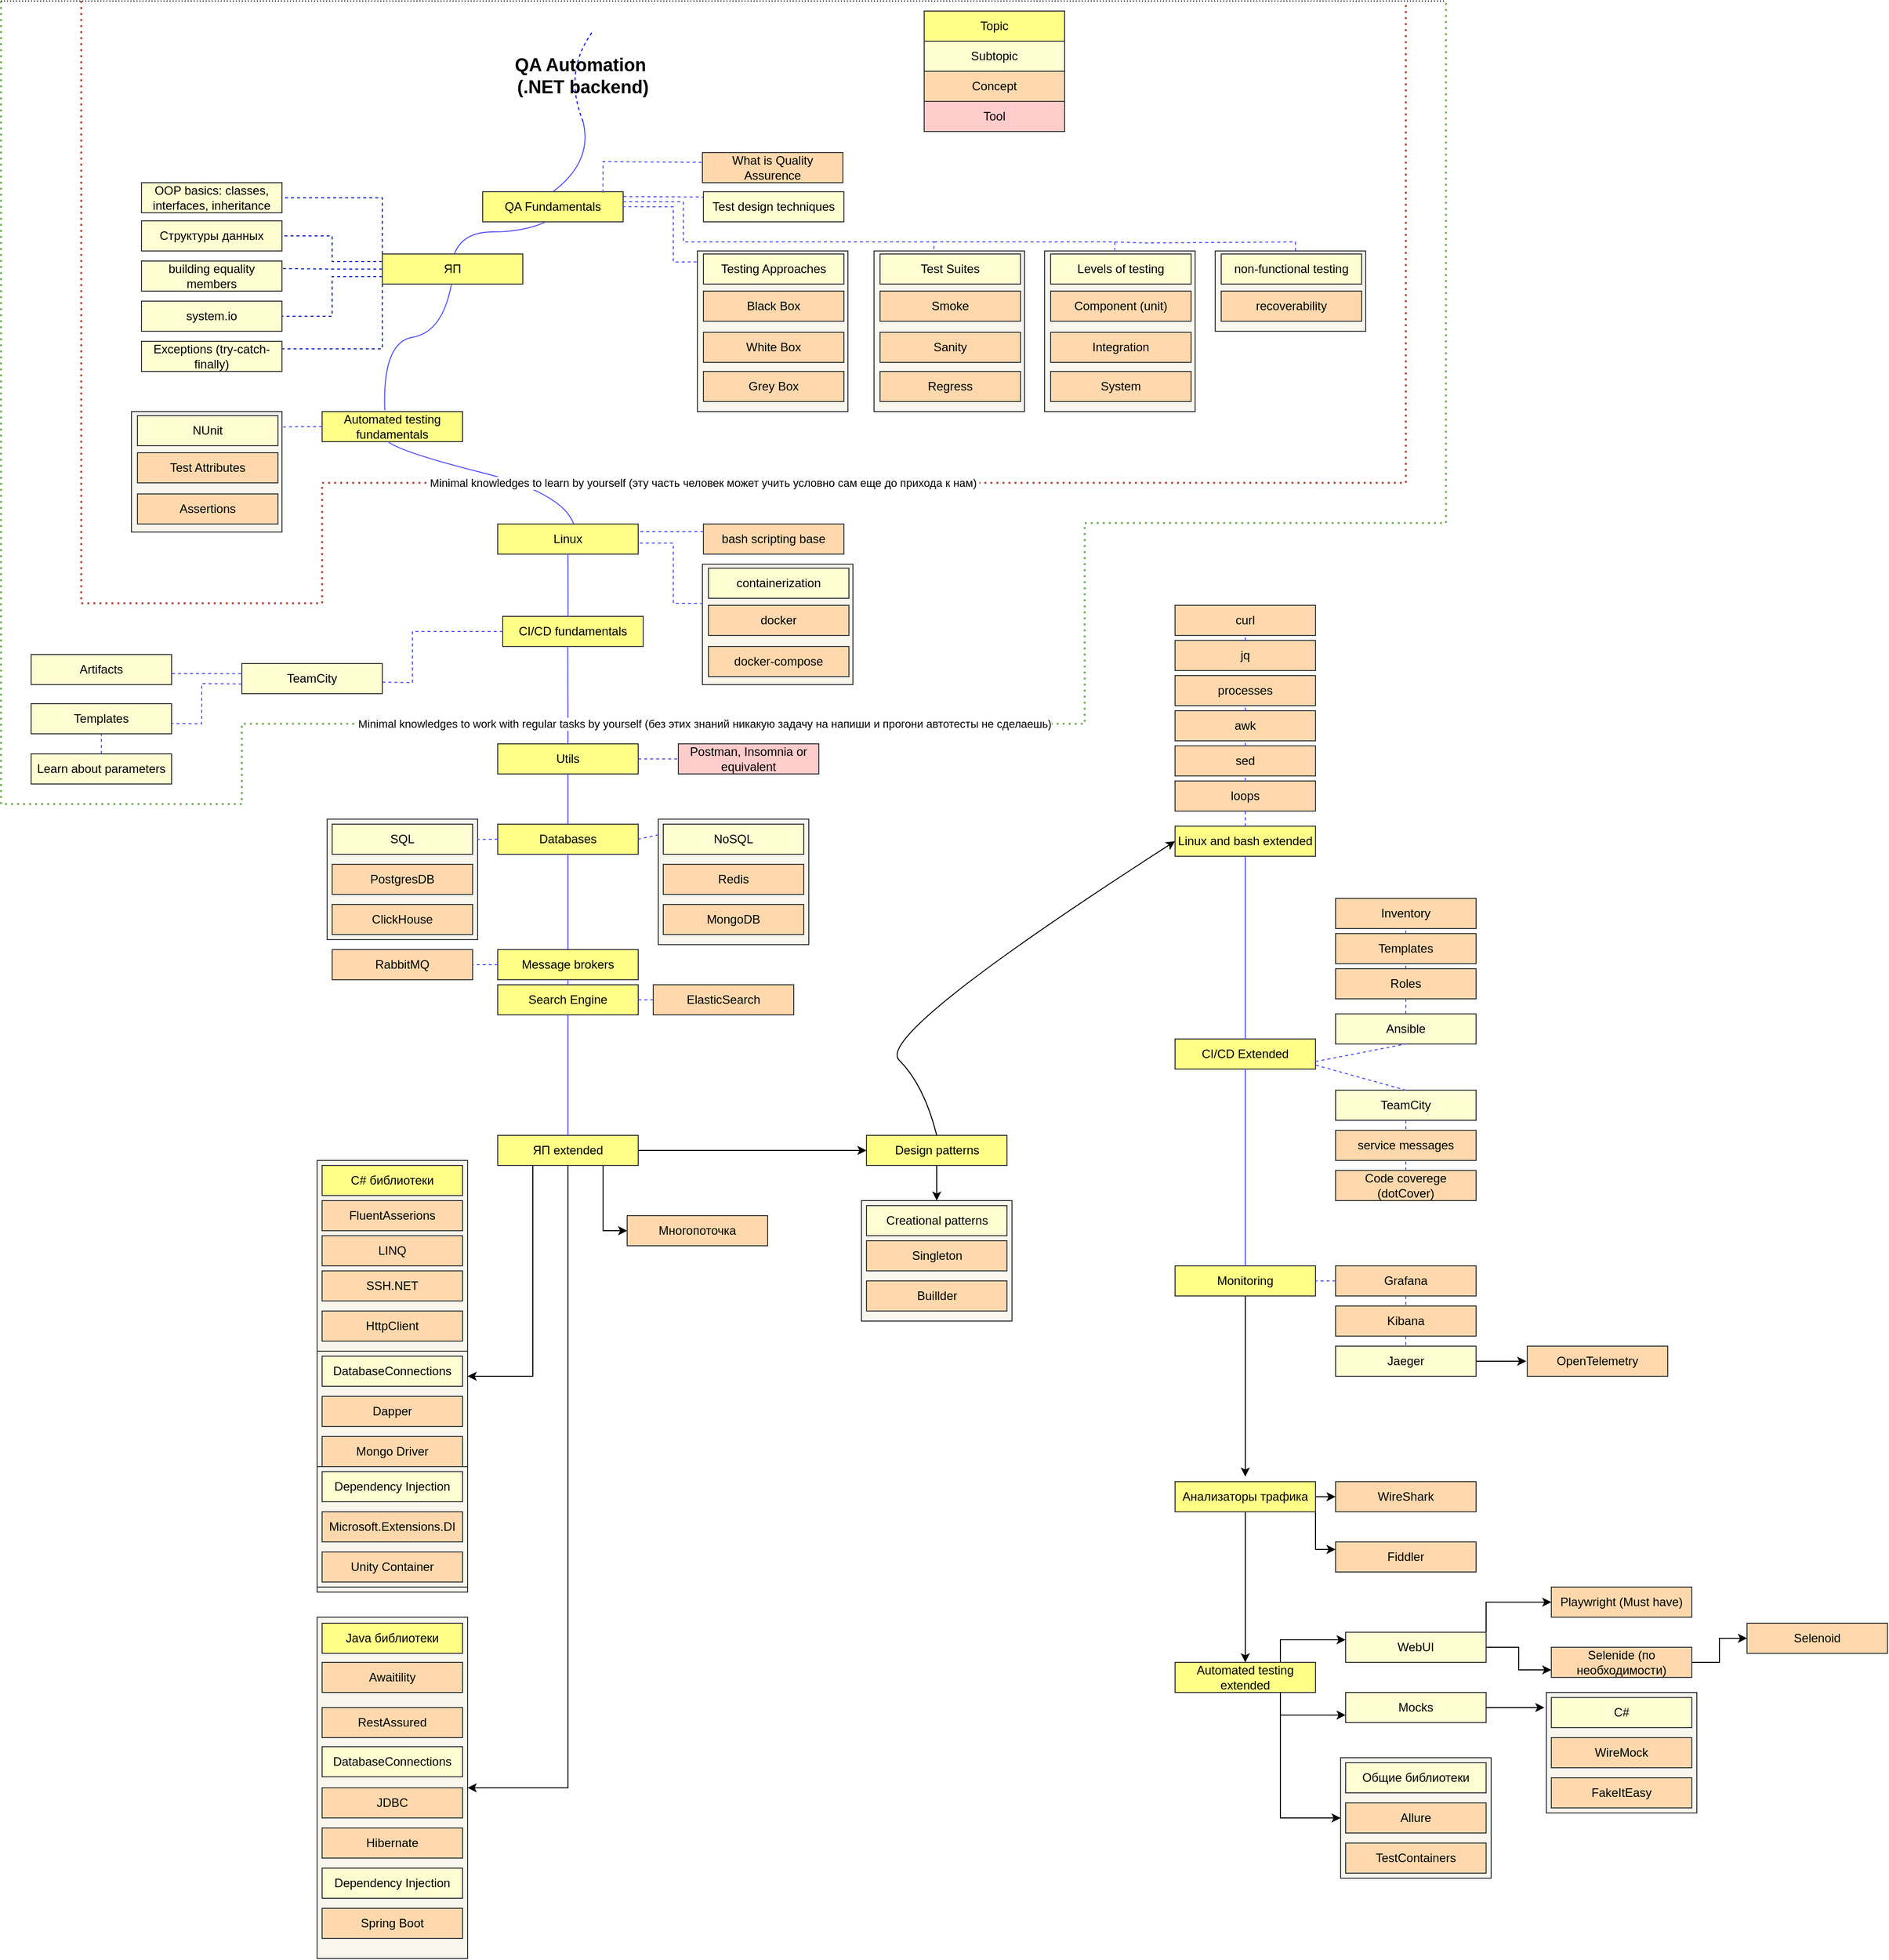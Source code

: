 <mxfile version="24.6.4" type="github">
  <diagram name="Страница — 1" id="038dbb3l91Fe1eXV_z9x">
    <mxGraphModel dx="2261" dy="1949" grid="1" gridSize="10" guides="1" tooltips="1" connect="1" arrows="1" fold="1" page="1" pageScale="1" pageWidth="827" pageHeight="1169" math="0" shadow="0">
      <root>
        <mxCell id="0" />
        <mxCell id="1" parent="0" />
        <mxCell id="Lvdxp_FnBtrgvwPoA6BN-93" value="" style="rounded=0;whiteSpace=wrap;html=1;fillColor=#f9f7ed;strokeColor=#36393d;" parent="1" vertex="1">
          <mxGeometry x="577.5" y="1195" width="150" height="120" as="geometry" />
        </mxCell>
        <mxCell id="Lvdxp_FnBtrgvwPoA6BN-24" value="" style="rounded=0;whiteSpace=wrap;html=1;fillColor=#f9f7ed;strokeColor=#36393d;" parent="1" vertex="1">
          <mxGeometry x="375" y="815" width="150" height="125" as="geometry" />
        </mxCell>
        <mxCell id="Lvdxp_FnBtrgvwPoA6BN-23" value="" style="rounded=0;whiteSpace=wrap;html=1;fillColor=#f9f7ed;strokeColor=#36393d;" parent="1" vertex="1">
          <mxGeometry x="45" y="815" width="150" height="120" as="geometry" />
        </mxCell>
        <mxCell id="oYEo8EVfH7_cEpTYCVIL-4" value="" style="endArrow=none;html=1;curved=1;dashed=1;strokeColor=#0400ff;" parent="1" edge="1">
          <mxGeometry width="50" height="50" relative="1" as="geometry">
            <mxPoint x="300" y="120" as="sourcePoint" />
            <mxPoint x="310" y="30" as="targetPoint" />
            <Array as="points">
              <mxPoint x="280" y="70" />
            </Array>
          </mxGeometry>
        </mxCell>
        <mxCell id="oYEo8EVfH7_cEpTYCVIL-1" value="Topic" style="rounded=0;whiteSpace=wrap;html=1;fillColor=#ffff88;strokeColor=#36393d;" parent="1" vertex="1">
          <mxGeometry x="640" y="10" width="140" height="30" as="geometry" />
        </mxCell>
        <mxCell id="oYEo8EVfH7_cEpTYCVIL-6" value="Subtopic" style="rounded=0;whiteSpace=wrap;html=1;fillColor=#FFFDD1;strokeColor=#36393d;" parent="1" vertex="1">
          <mxGeometry x="640" y="40" width="140" height="30" as="geometry" />
        </mxCell>
        <mxCell id="oYEo8EVfH7_cEpTYCVIL-7" value="Concept" style="rounded=0;whiteSpace=wrap;html=1;fillColor=#FFD9AD;strokeColor=#36393d;" parent="1" vertex="1">
          <mxGeometry x="640" y="70" width="140" height="30" as="geometry" />
        </mxCell>
        <mxCell id="oYEo8EVfH7_cEpTYCVIL-8" value="Tool" style="rounded=0;whiteSpace=wrap;html=1;fillColor=#ffcccc;strokeColor=#36393d;" parent="1" vertex="1">
          <mxGeometry x="640" y="100" width="140" height="30" as="geometry" />
        </mxCell>
        <mxCell id="oYEo8EVfH7_cEpTYCVIL-9" value="QA Fundamentals" style="rounded=0;whiteSpace=wrap;html=1;fillColor=#ffff88;strokeColor=#36393d;" parent="1" vertex="1">
          <mxGeometry x="200" y="190" width="140" height="30" as="geometry" />
        </mxCell>
        <mxCell id="oYEo8EVfH7_cEpTYCVIL-10" value="" style="endArrow=none;html=1;curved=1;exitX=0.5;exitY=0;exitDx=0;exitDy=0;strokeColor=#504dfe;" parent="1" source="oYEo8EVfH7_cEpTYCVIL-9" edge="1">
          <mxGeometry width="50" height="50" relative="1" as="geometry">
            <mxPoint x="390" y="230" as="sourcePoint" />
            <mxPoint x="300" y="120" as="targetPoint" />
            <Array as="points">
              <mxPoint x="310" y="160" />
            </Array>
          </mxGeometry>
        </mxCell>
        <mxCell id="oYEo8EVfH7_cEpTYCVIL-11" value="&lt;b style=&quot;&quot;&gt;&lt;font style=&quot;font-size: 18px;&quot;&gt;QA Automation&amp;nbsp;&lt;br&gt;(.NET backend)&lt;/font&gt;&lt;br&gt;&lt;/b&gt;" style="text;html=1;strokeColor=none;fillColor=none;align=center;verticalAlign=middle;whiteSpace=wrap;rounded=0;" parent="1" vertex="1">
          <mxGeometry x="230" y="50" width="140" height="50" as="geometry" />
        </mxCell>
        <mxCell id="oYEo8EVfH7_cEpTYCVIL-12" value="What is Quality Assurence" style="rounded=0;whiteSpace=wrap;html=1;fillColor=#FFD9AD;strokeColor=#36393d;" parent="1" vertex="1">
          <mxGeometry x="419" y="151" width="140" height="30" as="geometry" />
        </mxCell>
        <mxCell id="oYEo8EVfH7_cEpTYCVIL-20" value="" style="rounded=0;whiteSpace=wrap;html=1;fillColor=#f9f7ed;strokeColor=#36393d;" parent="1" vertex="1">
          <mxGeometry x="414" y="249" width="150" height="160" as="geometry" />
        </mxCell>
        <mxCell id="oYEo8EVfH7_cEpTYCVIL-13" value="Testing Approaches" style="rounded=0;whiteSpace=wrap;html=1;fillColor=#FFFDD1;strokeColor=#36393d;" parent="1" vertex="1">
          <mxGeometry x="420" y="252" width="140" height="30" as="geometry" />
        </mxCell>
        <mxCell id="oYEo8EVfH7_cEpTYCVIL-14" value="White Box" style="rounded=0;whiteSpace=wrap;html=1;fillColor=#FFD9AD;strokeColor=#36393d;" parent="1" vertex="1">
          <mxGeometry x="420" y="330" width="140" height="30" as="geometry" />
        </mxCell>
        <mxCell id="oYEo8EVfH7_cEpTYCVIL-15" value="Black Box" style="rounded=0;whiteSpace=wrap;html=1;fillColor=#FFD9AD;strokeColor=#36393d;" parent="1" vertex="1">
          <mxGeometry x="420" y="289" width="140" height="30" as="geometry" />
        </mxCell>
        <mxCell id="oYEo8EVfH7_cEpTYCVIL-16" value="Grey Box" style="rounded=0;whiteSpace=wrap;html=1;fillColor=#FFD9AD;strokeColor=#36393d;" parent="1" vertex="1">
          <mxGeometry x="420" y="369" width="140" height="30" as="geometry" />
        </mxCell>
        <mxCell id="oYEo8EVfH7_cEpTYCVIL-18" value="" style="endArrow=none;html=1;strokeColor=#504dfe;dashed=1;rounded=0;exitX=0.856;exitY=0.024;exitDx=0;exitDy=0;exitPerimeter=0;entryX=0;entryY=0.324;entryDx=0;entryDy=0;entryPerimeter=0;" parent="1" source="oYEo8EVfH7_cEpTYCVIL-9" target="oYEo8EVfH7_cEpTYCVIL-12" edge="1">
          <mxGeometry width="50" height="50" relative="1" as="geometry">
            <mxPoint x="333.0" y="180.0" as="sourcePoint" />
            <mxPoint x="390" y="180" as="targetPoint" />
            <Array as="points">
              <mxPoint x="320" y="160" />
            </Array>
          </mxGeometry>
        </mxCell>
        <mxCell id="oYEo8EVfH7_cEpTYCVIL-21" value="Automated testing fundamentals" style="rounded=0;whiteSpace=wrap;html=1;fillColor=#ffff88;strokeColor=#36393d;" parent="1" vertex="1">
          <mxGeometry x="40" y="409" width="140" height="30" as="geometry" />
        </mxCell>
        <mxCell id="oYEo8EVfH7_cEpTYCVIL-22" value="" style="endArrow=none;html=1;curved=1;exitX=0.513;exitY=0.003;exitDx=0;exitDy=0;strokeColor=#504dfe;entryX=0.441;entryY=1.023;entryDx=0;entryDy=0;entryPerimeter=0;exitPerimeter=0;" parent="1" source="oYEo8EVfH7_cEpTYCVIL-95" target="oYEo8EVfH7_cEpTYCVIL-9" edge="1">
          <mxGeometry width="50" height="50" relative="1" as="geometry">
            <mxPoint x="70" y="270" as="sourcePoint" />
            <mxPoint x="100" y="200" as="targetPoint" />
            <Array as="points">
              <mxPoint x="180" y="230" />
              <mxPoint x="240" y="230" />
            </Array>
          </mxGeometry>
        </mxCell>
        <mxCell id="oYEo8EVfH7_cEpTYCVIL-23" value="" style="rounded=0;whiteSpace=wrap;html=1;fillColor=#f9f7ed;strokeColor=#36393d;" parent="1" vertex="1">
          <mxGeometry x="-150" y="409" width="150" height="120" as="geometry" />
        </mxCell>
        <mxCell id="oYEo8EVfH7_cEpTYCVIL-24" value="NUnit" style="rounded=0;whiteSpace=wrap;html=1;fillColor=#FFFDD1;strokeColor=#36393d;" parent="1" vertex="1">
          <mxGeometry x="-144" y="413" width="140" height="30" as="geometry" />
        </mxCell>
        <mxCell id="oYEo8EVfH7_cEpTYCVIL-25" value="Assertions" style="rounded=0;whiteSpace=wrap;html=1;fillColor=#FFD9AD;strokeColor=#36393d;" parent="1" vertex="1">
          <mxGeometry x="-144" y="491" width="140" height="30" as="geometry" />
        </mxCell>
        <mxCell id="oYEo8EVfH7_cEpTYCVIL-26" value="Test Attributes" style="rounded=0;whiteSpace=wrap;html=1;fillColor=#FFD9AD;strokeColor=#36393d;" parent="1" vertex="1">
          <mxGeometry x="-144" y="450" width="140" height="30" as="geometry" />
        </mxCell>
        <mxCell id="oYEo8EVfH7_cEpTYCVIL-28" value="" style="endArrow=none;html=1;exitX=0;exitY=0.5;exitDx=0;exitDy=0;strokeColor=#504dfe;entryX=0.998;entryY=0.128;entryDx=0;entryDy=0;dashed=1;entryPerimeter=0;rounded=0;" parent="1" source="oYEo8EVfH7_cEpTYCVIL-21" target="oYEo8EVfH7_cEpTYCVIL-23" edge="1">
          <mxGeometry width="50" height="50" relative="1" as="geometry">
            <mxPoint x="340" y="324" as="sourcePoint" />
            <mxPoint x="414" y="362" as="targetPoint" />
            <Array as="points">
              <mxPoint x="20" y="424" />
            </Array>
          </mxGeometry>
        </mxCell>
        <mxCell id="oYEo8EVfH7_cEpTYCVIL-34" value="" style="endArrow=none;html=1;curved=1;strokeColor=#504dfe;entryX=0.467;entryY=0.997;entryDx=0;entryDy=0;entryPerimeter=0;exitX=0.542;exitY=0.013;exitDx=0;exitDy=0;exitPerimeter=0;" parent="1" source="oYEo8EVfH7_cEpTYCVIL-51" target="oYEo8EVfH7_cEpTYCVIL-21" edge="1">
          <mxGeometry width="50" height="50" relative="1" as="geometry">
            <mxPoint x="210" y="490" as="sourcePoint" />
            <mxPoint x="262" y="390" as="targetPoint" />
            <Array as="points">
              <mxPoint x="280" y="490" />
              <mxPoint x="120" y="450" />
            </Array>
          </mxGeometry>
        </mxCell>
        <mxCell id="oYEo8EVfH7_cEpTYCVIL-35" value="Utils" style="rounded=0;whiteSpace=wrap;html=1;fillColor=#ffff88;strokeColor=#36393d;" parent="1" vertex="1">
          <mxGeometry x="215" y="740" width="140" height="30" as="geometry" />
        </mxCell>
        <mxCell id="oYEo8EVfH7_cEpTYCVIL-36" value="Postman, Insomnia or equivalent" style="rounded=0;whiteSpace=wrap;html=1;fillColor=#ffcccc;strokeColor=#36393d;" parent="1" vertex="1">
          <mxGeometry x="395" y="740" width="140" height="30" as="geometry" />
        </mxCell>
        <mxCell id="oYEo8EVfH7_cEpTYCVIL-38" value="" style="endArrow=none;html=1;curved=1;exitX=1;exitY=0.5;exitDx=0;exitDy=0;strokeColor=#504dfe;dashed=1;entryX=0;entryY=0.5;entryDx=0;entryDy=0;" parent="1" source="oYEo8EVfH7_cEpTYCVIL-35" target="oYEo8EVfH7_cEpTYCVIL-36" edge="1">
          <mxGeometry width="50" height="50" relative="1" as="geometry">
            <mxPoint x="361" y="732" as="sourcePoint" />
            <mxPoint x="415" y="755" as="targetPoint" />
            <Array as="points" />
          </mxGeometry>
        </mxCell>
        <mxCell id="oYEo8EVfH7_cEpTYCVIL-40" value="CI/CD fundamentals" style="rounded=0;whiteSpace=wrap;html=1;fillColor=#ffff88;strokeColor=#36393d;" parent="1" vertex="1">
          <mxGeometry x="220" y="613" width="140" height="30" as="geometry" />
        </mxCell>
        <mxCell id="oYEo8EVfH7_cEpTYCVIL-41" value="TeamCity" style="rounded=0;whiteSpace=wrap;html=1;fillColor=#FFFDD1;strokeColor=#36393d;" parent="1" vertex="1">
          <mxGeometry x="-40" y="660" width="140" height="30" as="geometry" />
        </mxCell>
        <mxCell id="oYEo8EVfH7_cEpTYCVIL-42" value="Templates" style="rounded=0;whiteSpace=wrap;html=1;fillColor=#FFFDD1;strokeColor=#36393d;" parent="1" vertex="1">
          <mxGeometry x="-250" y="700" width="140" height="30" as="geometry" />
        </mxCell>
        <mxCell id="oYEo8EVfH7_cEpTYCVIL-43" value="Learn about parameters" style="rounded=0;whiteSpace=wrap;html=1;fillColor=#FFFDD1;strokeColor=#36393d;" parent="1" vertex="1">
          <mxGeometry x="-250" y="750" width="140" height="30" as="geometry" />
        </mxCell>
        <mxCell id="oYEo8EVfH7_cEpTYCVIL-44" value="" style="endArrow=none;html=1;strokeColor=#504dfe;dashed=1;entryX=1.002;entryY=0.62;entryDx=0;entryDy=0;entryPerimeter=0;rounded=0;" parent="1" source="oYEo8EVfH7_cEpTYCVIL-40" target="oYEo8EVfH7_cEpTYCVIL-41" edge="1">
          <mxGeometry width="50" height="50" relative="1" as="geometry">
            <mxPoint x="220" y="630" as="sourcePoint" />
            <mxPoint x="599" y="725" as="targetPoint" />
            <Array as="points">
              <mxPoint x="130" y="628" />
              <mxPoint x="130" y="679" />
            </Array>
          </mxGeometry>
        </mxCell>
        <mxCell id="oYEo8EVfH7_cEpTYCVIL-46" value="" style="endArrow=none;html=1;strokeColor=#504dfe;dashed=1;entryX=1.002;entryY=0.655;entryDx=0;entryDy=0;exitX=-0.001;exitY=0.678;exitDx=0;exitDy=0;exitPerimeter=0;entryPerimeter=0;rounded=0;" parent="1" source="oYEo8EVfH7_cEpTYCVIL-41" target="oYEo8EVfH7_cEpTYCVIL-42" edge="1">
          <mxGeometry width="50" height="50" relative="1" as="geometry">
            <mxPoint x="739" y="726" as="sourcePoint" />
            <mxPoint x="609" y="735" as="targetPoint" />
            <Array as="points">
              <mxPoint x="-80" y="680" />
              <mxPoint x="-80" y="720" />
            </Array>
          </mxGeometry>
        </mxCell>
        <mxCell id="oYEo8EVfH7_cEpTYCVIL-47" value="" style="endArrow=none;html=1;curved=1;strokeColor=#504dfe;dashed=1;entryX=0.5;entryY=1;entryDx=0;entryDy=0;exitX=0.5;exitY=0;exitDx=0;exitDy=0;" parent="1" source="oYEo8EVfH7_cEpTYCVIL-43" target="oYEo8EVfH7_cEpTYCVIL-42" edge="1">
          <mxGeometry width="50" height="50" relative="1" as="geometry">
            <mxPoint x="708" y="775" as="sourcePoint" />
            <mxPoint x="739" y="775" as="targetPoint" />
            <Array as="points" />
          </mxGeometry>
        </mxCell>
        <mxCell id="oYEo8EVfH7_cEpTYCVIL-51" value="Linux" style="rounded=0;whiteSpace=wrap;html=1;fillColor=#ffff88;strokeColor=#36393d;" parent="1" vertex="1">
          <mxGeometry x="215" y="521" width="140" height="30" as="geometry" />
        </mxCell>
        <mxCell id="oYEo8EVfH7_cEpTYCVIL-54" value="bash scripting base" style="rounded=0;whiteSpace=wrap;html=1;fillColor=#FFD9AD;strokeColor=#36393d;" parent="1" vertex="1">
          <mxGeometry x="420" y="521" width="140" height="30" as="geometry" />
        </mxCell>
        <mxCell id="oYEo8EVfH7_cEpTYCVIL-56" value="" style="rounded=0;whiteSpace=wrap;html=1;fillColor=#f9f7ed;strokeColor=#36393d;" parent="1" vertex="1">
          <mxGeometry x="419" y="561" width="150" height="120" as="geometry" />
        </mxCell>
        <mxCell id="oYEo8EVfH7_cEpTYCVIL-57" value="containerization" style="rounded=0;whiteSpace=wrap;html=1;fillColor=#FFFDD1;strokeColor=#36393d;" parent="1" vertex="1">
          <mxGeometry x="425" y="565" width="140" height="30" as="geometry" />
        </mxCell>
        <mxCell id="oYEo8EVfH7_cEpTYCVIL-58" value="docker-compose" style="rounded=0;whiteSpace=wrap;html=1;fillColor=#FFD9AD;strokeColor=#36393d;" parent="1" vertex="1">
          <mxGeometry x="425" y="643" width="140" height="30" as="geometry" />
        </mxCell>
        <mxCell id="oYEo8EVfH7_cEpTYCVIL-59" value="docker" style="rounded=0;whiteSpace=wrap;html=1;fillColor=#FFD9AD;strokeColor=#36393d;" parent="1" vertex="1">
          <mxGeometry x="425" y="602" width="140" height="30" as="geometry" />
        </mxCell>
        <mxCell id="oYEo8EVfH7_cEpTYCVIL-60" value="" style="endArrow=none;html=1;strokeColor=#504dfe;dashed=1;rounded=0;entryX=1.002;entryY=0.634;entryDx=0;entryDy=0;exitX=0.004;exitY=0.326;exitDx=0;exitDy=0;exitPerimeter=0;entryPerimeter=0;" parent="1" source="oYEo8EVfH7_cEpTYCVIL-56" target="oYEo8EVfH7_cEpTYCVIL-51" edge="1">
          <mxGeometry width="50" height="50" relative="1" as="geometry">
            <mxPoint x="420" y="600" as="sourcePoint" />
            <mxPoint x="205" y="511" as="targetPoint" />
            <Array as="points">
              <mxPoint x="390" y="600" />
              <mxPoint x="390" y="540" />
            </Array>
          </mxGeometry>
        </mxCell>
        <mxCell id="oYEo8EVfH7_cEpTYCVIL-62" value="" style="endArrow=none;html=1;exitX=0.995;exitY=0.497;exitDx=0;exitDy=0;strokeColor=#504dfe;entryX=-0.001;entryY=0.068;entryDx=0;entryDy=0;dashed=1;entryPerimeter=0;rounded=0;exitPerimeter=0;" parent="1" source="oYEo8EVfH7_cEpTYCVIL-9" target="oYEo8EVfH7_cEpTYCVIL-20" edge="1">
          <mxGeometry width="50" height="50" relative="1" as="geometry">
            <mxPoint x="340" y="205" as="sourcePoint" />
            <mxPoint x="414" y="243" as="targetPoint" />
            <Array as="points">
              <mxPoint x="390" y="205" />
              <mxPoint x="390" y="260" />
            </Array>
          </mxGeometry>
        </mxCell>
        <mxCell id="oYEo8EVfH7_cEpTYCVIL-65" value="" style="rounded=0;whiteSpace=wrap;html=1;fillColor=#f9f7ed;strokeColor=#36393d;" parent="1" vertex="1">
          <mxGeometry x="760" y="249" width="150" height="160" as="geometry" />
        </mxCell>
        <mxCell id="oYEo8EVfH7_cEpTYCVIL-66" value="Levels of testing" style="rounded=0;whiteSpace=wrap;html=1;fillColor=#FFFDD1;strokeColor=#36393d;" parent="1" vertex="1">
          <mxGeometry x="766" y="252" width="140" height="30" as="geometry" />
        </mxCell>
        <mxCell id="oYEo8EVfH7_cEpTYCVIL-67" value="Integration" style="rounded=0;whiteSpace=wrap;html=1;fillColor=#FFD9AD;strokeColor=#36393d;" parent="1" vertex="1">
          <mxGeometry x="766" y="330" width="140" height="30" as="geometry" />
        </mxCell>
        <mxCell id="oYEo8EVfH7_cEpTYCVIL-68" value="Component (unit)" style="rounded=0;whiteSpace=wrap;html=1;fillColor=#FFD9AD;strokeColor=#36393d;" parent="1" vertex="1">
          <mxGeometry x="766" y="289" width="140" height="30" as="geometry" />
        </mxCell>
        <mxCell id="oYEo8EVfH7_cEpTYCVIL-69" value="System" style="rounded=0;whiteSpace=wrap;html=1;fillColor=#FFD9AD;strokeColor=#36393d;" parent="1" vertex="1">
          <mxGeometry x="766" y="369" width="140" height="30" as="geometry" />
        </mxCell>
        <mxCell id="oYEo8EVfH7_cEpTYCVIL-73" value="" style="rounded=0;whiteSpace=wrap;html=1;fillColor=#f9f7ed;strokeColor=#36393d;" parent="1" vertex="1">
          <mxGeometry x="590" y="249" width="150" height="160" as="geometry" />
        </mxCell>
        <mxCell id="oYEo8EVfH7_cEpTYCVIL-74" value="Test Suites" style="rounded=0;whiteSpace=wrap;html=1;fillColor=#FFFDD1;strokeColor=#36393d;" parent="1" vertex="1">
          <mxGeometry x="596" y="252" width="140" height="30" as="geometry" />
        </mxCell>
        <mxCell id="oYEo8EVfH7_cEpTYCVIL-75" value="Sanity" style="rounded=0;whiteSpace=wrap;html=1;fillColor=#FFD9AD;strokeColor=#36393d;" parent="1" vertex="1">
          <mxGeometry x="596" y="330" width="140" height="30" as="geometry" />
        </mxCell>
        <mxCell id="oYEo8EVfH7_cEpTYCVIL-76" value="Smoke" style="rounded=0;whiteSpace=wrap;html=1;fillColor=#FFD9AD;strokeColor=#36393d;" parent="1" vertex="1">
          <mxGeometry x="596" y="289" width="140" height="30" as="geometry" />
        </mxCell>
        <mxCell id="oYEo8EVfH7_cEpTYCVIL-77" value="Regress" style="rounded=0;whiteSpace=wrap;html=1;fillColor=#FFD9AD;strokeColor=#36393d;" parent="1" vertex="1">
          <mxGeometry x="596" y="369" width="140" height="30" as="geometry" />
        </mxCell>
        <mxCell id="oYEo8EVfH7_cEpTYCVIL-78" value="Test design techniques" style="rounded=0;whiteSpace=wrap;html=1;fillColor=#FFFDD1;strokeColor=#36393d;" parent="1" vertex="1">
          <mxGeometry x="420" y="190" width="140" height="30" as="geometry" />
        </mxCell>
        <mxCell id="oYEo8EVfH7_cEpTYCVIL-79" value="" style="endArrow=none;html=1;strokeColor=#504dfe;dashed=1;rounded=0;exitX=1.002;exitY=0.159;exitDx=0;exitDy=0;exitPerimeter=0;entryX=-0.002;entryY=0.178;entryDx=0;entryDy=0;entryPerimeter=0;" parent="1" source="oYEo8EVfH7_cEpTYCVIL-9" target="oYEo8EVfH7_cEpTYCVIL-78" edge="1">
          <mxGeometry width="50" height="50" relative="1" as="geometry">
            <mxPoint x="328" y="199" as="sourcePoint" />
            <mxPoint x="430" y="161" as="targetPoint" />
            <Array as="points">
              <mxPoint x="370" y="195" />
            </Array>
          </mxGeometry>
        </mxCell>
        <mxCell id="oYEo8EVfH7_cEpTYCVIL-80" value="" style="rounded=0;whiteSpace=wrap;html=1;fillColor=#f9f7ed;strokeColor=#36393d;" parent="1" vertex="1">
          <mxGeometry x="930" y="249" width="150" height="80" as="geometry" />
        </mxCell>
        <mxCell id="oYEo8EVfH7_cEpTYCVIL-81" value="non-functional testing" style="rounded=0;whiteSpace=wrap;html=1;fillColor=#FFFDD1;strokeColor=#36393d;" parent="1" vertex="1">
          <mxGeometry x="936" y="252" width="140" height="30" as="geometry" />
        </mxCell>
        <mxCell id="oYEo8EVfH7_cEpTYCVIL-83" value="recoverability" style="rounded=0;whiteSpace=wrap;html=1;fillColor=#FFD9AD;strokeColor=#36393d;" parent="1" vertex="1">
          <mxGeometry x="936" y="289" width="140" height="30" as="geometry" />
        </mxCell>
        <mxCell id="oYEo8EVfH7_cEpTYCVIL-88" value="" style="endArrow=none;html=1;exitX=0.995;exitY=0.497;exitDx=0;exitDy=0;strokeColor=#504dfe;dashed=1;rounded=0;exitPerimeter=0;entryX=0.397;entryY=-0.004;entryDx=0;entryDy=0;entryPerimeter=0;" parent="1" target="oYEo8EVfH7_cEpTYCVIL-73" edge="1">
          <mxGeometry width="50" height="50" relative="1" as="geometry">
            <mxPoint x="340" y="200" as="sourcePoint" />
            <mxPoint x="650" y="220" as="targetPoint" />
            <Array as="points">
              <mxPoint x="400" y="200" />
              <mxPoint x="400" y="240" />
              <mxPoint x="650" y="240" />
            </Array>
          </mxGeometry>
        </mxCell>
        <mxCell id="oYEo8EVfH7_cEpTYCVIL-92" value="" style="endArrow=none;html=1;strokeColor=#504dfe;dashed=1;rounded=0;entryX=0.466;entryY=-0.005;entryDx=0;entryDy=0;entryPerimeter=0;" parent="1" target="oYEo8EVfH7_cEpTYCVIL-65" edge="1">
          <mxGeometry width="50" height="50" relative="1" as="geometry">
            <mxPoint x="650" y="240" as="sourcePoint" />
            <mxPoint x="830" y="240" as="targetPoint" />
            <Array as="points">
              <mxPoint x="680" y="240" />
              <mxPoint x="830" y="240" />
            </Array>
          </mxGeometry>
        </mxCell>
        <mxCell id="oYEo8EVfH7_cEpTYCVIL-93" value="" style="endArrow=none;html=1;strokeColor=#504dfe;dashed=1;rounded=0;entryX=0.534;entryY=-0.004;entryDx=0;entryDy=0;entryPerimeter=0;" parent="1" target="oYEo8EVfH7_cEpTYCVIL-80" edge="1">
          <mxGeometry width="50" height="50" relative="1" as="geometry">
            <mxPoint x="830" y="240" as="sourcePoint" />
            <mxPoint x="1010" y="249" as="targetPoint" />
            <Array as="points">
              <mxPoint x="860" y="241" />
              <mxPoint x="1010" y="240" />
            </Array>
          </mxGeometry>
        </mxCell>
        <mxCell id="orM7qAFtDKl0y4SdqDhj-3" style="edgeStyle=orthogonalEdgeStyle;rounded=0;orthogonalLoop=1;jettySize=auto;html=1;entryX=1;entryY=0.25;entryDx=0;entryDy=0;endArrow=none;endFill=0;dashed=1;fillColor=#0050ef;strokeColor=#001DBC;" parent="1" source="oYEo8EVfH7_cEpTYCVIL-95" target="oYEo8EVfH7_cEpTYCVIL-99" edge="1">
          <mxGeometry relative="1" as="geometry" />
        </mxCell>
        <mxCell id="orM7qAFtDKl0y4SdqDhj-4" style="edgeStyle=orthogonalEdgeStyle;rounded=0;orthogonalLoop=1;jettySize=auto;html=1;exitX=0;exitY=1;exitDx=0;exitDy=0;entryX=1;entryY=0.25;entryDx=0;entryDy=0;endArrow=none;endFill=0;dashed=1;fillColor=#0050ef;strokeColor=#001DBC;" parent="1" source="oYEo8EVfH7_cEpTYCVIL-95" target="orM7qAFtDKl0y4SdqDhj-2" edge="1">
          <mxGeometry relative="1" as="geometry" />
        </mxCell>
        <mxCell id="orM7qAFtDKl0y4SdqDhj-5" style="edgeStyle=orthogonalEdgeStyle;rounded=0;orthogonalLoop=1;jettySize=auto;html=1;exitX=0;exitY=0;exitDx=0;exitDy=0;entryX=1;entryY=0.5;entryDx=0;entryDy=0;endArrow=none;endFill=0;dashed=1;fillColor=#0050ef;strokeColor=#001DBC;" parent="1" source="oYEo8EVfH7_cEpTYCVIL-95" target="oYEo8EVfH7_cEpTYCVIL-98" edge="1">
          <mxGeometry relative="1" as="geometry" />
        </mxCell>
        <mxCell id="orM7qAFtDKl0y4SdqDhj-6" style="edgeStyle=orthogonalEdgeStyle;rounded=0;orthogonalLoop=1;jettySize=auto;html=1;exitX=0;exitY=0.25;exitDx=0;exitDy=0;entryX=1;entryY=0.5;entryDx=0;entryDy=0;endArrow=none;endFill=0;dashed=1;fillColor=#0050ef;strokeColor=#001DBC;" parent="1" source="oYEo8EVfH7_cEpTYCVIL-95" target="oYEo8EVfH7_cEpTYCVIL-97" edge="1">
          <mxGeometry relative="1" as="geometry" />
        </mxCell>
        <mxCell id="orM7qAFtDKl0y4SdqDhj-7" style="edgeStyle=orthogonalEdgeStyle;rounded=0;orthogonalLoop=1;jettySize=auto;html=1;exitX=0;exitY=0.75;exitDx=0;exitDy=0;entryX=1;entryY=0.5;entryDx=0;entryDy=0;endArrow=none;endFill=0;dashed=1;fillColor=#0050ef;strokeColor=#001DBC;" parent="1" source="oYEo8EVfH7_cEpTYCVIL-95" target="oYEo8EVfH7_cEpTYCVIL-110" edge="1">
          <mxGeometry relative="1" as="geometry" />
        </mxCell>
        <mxCell id="oYEo8EVfH7_cEpTYCVIL-95" value="ЯП" style="rounded=0;whiteSpace=wrap;html=1;fillColor=#ffff88;strokeColor=#36393d;" parent="1" vertex="1">
          <mxGeometry x="100" y="252" width="140" height="30" as="geometry" />
        </mxCell>
        <mxCell id="oYEo8EVfH7_cEpTYCVIL-97" value="Структуры данных" style="rounded=0;whiteSpace=wrap;html=1;fillColor=#FFFDD1;strokeColor=#36393d;" parent="1" vertex="1">
          <mxGeometry x="-140" y="219" width="140" height="30" as="geometry" />
        </mxCell>
        <mxCell id="oYEo8EVfH7_cEpTYCVIL-98" value="OOP basics: сlasses, interfaces,&amp;nbsp;inheritance" style="rounded=0;whiteSpace=wrap;html=1;fillColor=#FFFDD1;strokeColor=#36393d;" parent="1" vertex="1">
          <mxGeometry x="-140" y="181" width="140" height="30" as="geometry" />
        </mxCell>
        <mxCell id="oYEo8EVfH7_cEpTYCVIL-99" value="building equality members" style="rounded=0;whiteSpace=wrap;html=1;fillColor=#FFFDD1;strokeColor=#36393d;" parent="1" vertex="1">
          <mxGeometry x="-140" y="259" width="140" height="30" as="geometry" />
        </mxCell>
        <mxCell id="oYEo8EVfH7_cEpTYCVIL-100" value="" style="endArrow=none;html=1;curved=1;exitX=0.446;exitY=-0.044;exitDx=0;exitDy=0;strokeColor=#504dfe;exitPerimeter=0;entryX=0.492;entryY=1.006;entryDx=0;entryDy=0;entryPerimeter=0;" parent="1" source="oYEo8EVfH7_cEpTYCVIL-21" target="oYEo8EVfH7_cEpTYCVIL-95" edge="1">
          <mxGeometry width="50" height="50" relative="1" as="geometry">
            <mxPoint x="64" y="348" as="sourcePoint" />
            <mxPoint x="180" y="290" as="targetPoint" />
            <Array as="points">
              <mxPoint x="100" y="340" />
              <mxPoint x="160" y="330" />
            </Array>
          </mxGeometry>
        </mxCell>
        <mxCell id="oYEo8EVfH7_cEpTYCVIL-110" value="system.io" style="rounded=0;whiteSpace=wrap;html=1;fillColor=#FFFDD1;strokeColor=#36393d;" parent="1" vertex="1">
          <mxGeometry x="-140" y="299" width="140" height="30" as="geometry" />
        </mxCell>
        <mxCell id="oYEo8EVfH7_cEpTYCVIL-115" value="Artifacts" style="rounded=0;whiteSpace=wrap;html=1;fillColor=#FFFDD1;strokeColor=#36393d;" parent="1" vertex="1">
          <mxGeometry x="-250" y="651" width="140" height="30" as="geometry" />
        </mxCell>
        <mxCell id="oYEo8EVfH7_cEpTYCVIL-116" value="" style="endArrow=none;html=1;curved=1;strokeColor=#504dfe;dashed=1;entryX=-0.002;entryY=0.338;entryDx=0;entryDy=0;exitX=1.003;exitY=0.632;exitDx=0;exitDy=0;entryPerimeter=0;exitPerimeter=0;" parent="1" source="oYEo8EVfH7_cEpTYCVIL-115" target="oYEo8EVfH7_cEpTYCVIL-41" edge="1">
          <mxGeometry width="50" height="50" relative="1" as="geometry">
            <mxPoint x="-174" y="760" as="sourcePoint" />
            <mxPoint x="-174" y="740" as="targetPoint" />
            <Array as="points" />
          </mxGeometry>
        </mxCell>
        <mxCell id="oYEo8EVfH7_cEpTYCVIL-118" value="" style="endArrow=none;html=1;curved=1;strokeColor=#504dfe;entryX=0.5;entryY=1;entryDx=0;entryDy=0;exitX=0.465;exitY=0.023;exitDx=0;exitDy=0;exitPerimeter=0;" parent="1" source="oYEo8EVfH7_cEpTYCVIL-40" target="oYEo8EVfH7_cEpTYCVIL-51" edge="1">
          <mxGeometry width="50" height="50" relative="1" as="geometry">
            <mxPoint x="290" y="610" as="sourcePoint" />
            <mxPoint x="115" y="449" as="targetPoint" />
            <Array as="points" />
          </mxGeometry>
        </mxCell>
        <mxCell id="oYEo8EVfH7_cEpTYCVIL-119" value="" style="endArrow=none;html=1;curved=1;strokeColor=#504dfe;entryX=0.5;entryY=1;entryDx=0;entryDy=0;exitX=0.5;exitY=0;exitDx=0;exitDy=0;" parent="1" source="oYEo8EVfH7_cEpTYCVIL-35" edge="1">
          <mxGeometry width="50" height="50" relative="1" as="geometry">
            <mxPoint x="284.83" y="706" as="sourcePoint" />
            <mxPoint x="284.83" y="643" as="targetPoint" />
            <Array as="points" />
          </mxGeometry>
        </mxCell>
        <mxCell id="oYEo8EVfH7_cEpTYCVIL-117" value="Minimal knowledges to work with regular tasks by yourself (без этих знаний никакую задачу на напиши и прогони автотесты не сделаешь)" style="endArrow=none;dashed=1;html=1;strokeWidth=2;rounded=0;strokeColor=#82b366;fillColor=#d5e8d4;dashPattern=1 2;" parent="1" edge="1">
          <mxGeometry x="0.04" width="50" height="50" relative="1" as="geometry">
            <mxPoint x="-280" as="sourcePoint" />
            <mxPoint x="1160" as="targetPoint" />
            <Array as="points">
              <mxPoint x="-280" y="800" />
              <mxPoint x="-40" y="800" />
              <mxPoint x="-40" y="720" />
              <mxPoint x="640" y="720" />
              <mxPoint x="800" y="720" />
              <mxPoint x="800" y="520" />
              <mxPoint x="1160" y="520" />
            </Array>
            <mxPoint as="offset" />
          </mxGeometry>
        </mxCell>
        <mxCell id="oYEo8EVfH7_cEpTYCVIL-114" value="Minimal knowledges to learn by yourself (эту часть человек может учить условно сам еще до прихода к нам)&amp;nbsp;" style="endArrow=none;dashed=1;html=1;strokeWidth=2;rounded=0;strokeColor=#b85450;fillColor=#f8cecc;dashPattern=1 2;" parent="1" edge="1">
          <mxGeometry x="0.064" width="50" height="50" relative="1" as="geometry">
            <mxPoint x="-200" as="sourcePoint" />
            <mxPoint x="1120" as="targetPoint" />
            <Array as="points">
              <mxPoint x="-200" y="600" />
              <mxPoint x="40" y="600" />
              <mxPoint x="40" y="480" />
              <mxPoint x="1120" y="480" />
            </Array>
            <mxPoint as="offset" />
          </mxGeometry>
        </mxCell>
        <mxCell id="oYEo8EVfH7_cEpTYCVIL-120" value="" style="endArrow=none;html=1;curved=1;exitX=0;exitY=0.25;exitDx=0;exitDy=0;strokeColor=#504dfe;dashed=1;entryX=1;entryY=0.25;entryDx=0;entryDy=0;" parent="1" source="oYEo8EVfH7_cEpTYCVIL-54" target="oYEo8EVfH7_cEpTYCVIL-51" edge="1">
          <mxGeometry width="50" height="50" relative="1" as="geometry">
            <mxPoint x="174" y="535.71" as="sourcePoint" />
            <mxPoint x="350" y="540" as="targetPoint" />
            <Array as="points" />
          </mxGeometry>
        </mxCell>
        <mxCell id="oYEo8EVfH7_cEpTYCVIL-121" value="" style="endArrow=none;html=1;rounded=0;dashed=1;dashPattern=1 2;" parent="1" edge="1">
          <mxGeometry width="50" height="50" relative="1" as="geometry">
            <mxPoint x="-280" as="sourcePoint" />
            <mxPoint x="1160" as="targetPoint" />
          </mxGeometry>
        </mxCell>
        <mxCell id="Lvdxp_FnBtrgvwPoA6BN-1" value="Databases" style="rounded=0;whiteSpace=wrap;html=1;fillColor=#ffff88;strokeColor=#36393d;" parent="1" vertex="1">
          <mxGeometry x="215" y="820" width="140" height="30" as="geometry" />
        </mxCell>
        <mxCell id="Lvdxp_FnBtrgvwPoA6BN-2" value="SQL" style="rounded=0;whiteSpace=wrap;html=1;fillColor=#FFFDD1;strokeColor=#36393d;" parent="1" vertex="1">
          <mxGeometry x="50" y="820" width="140" height="30" as="geometry" />
        </mxCell>
        <mxCell id="Lvdxp_FnBtrgvwPoA6BN-3" value="NoSQL" style="rounded=0;whiteSpace=wrap;html=1;fillColor=#FFFDD1;strokeColor=#36393d;" parent="1" vertex="1">
          <mxGeometry x="380" y="820" width="140" height="30" as="geometry" />
        </mxCell>
        <mxCell id="Lvdxp_FnBtrgvwPoA6BN-9" value="PostgresDB" style="rounded=0;whiteSpace=wrap;html=1;fillColor=#FFD9AD;strokeColor=#36393d;" parent="1" vertex="1">
          <mxGeometry x="50" y="860" width="140" height="30" as="geometry" />
        </mxCell>
        <mxCell id="Lvdxp_FnBtrgvwPoA6BN-10" value="ClickHouse" style="rounded=0;whiteSpace=wrap;html=1;fillColor=#FFD9AD;strokeColor=#36393d;" parent="1" vertex="1">
          <mxGeometry x="50" y="900" width="140" height="30" as="geometry" />
        </mxCell>
        <mxCell id="Lvdxp_FnBtrgvwPoA6BN-11" value="Redis" style="rounded=0;whiteSpace=wrap;html=1;fillColor=#FFD9AD;strokeColor=#36393d;" parent="1" vertex="1">
          <mxGeometry x="380" y="860" width="140" height="30" as="geometry" />
        </mxCell>
        <mxCell id="Lvdxp_FnBtrgvwPoA6BN-12" value="MongoDB" style="rounded=0;whiteSpace=wrap;html=1;fillColor=#FFD9AD;strokeColor=#36393d;" parent="1" vertex="1">
          <mxGeometry x="380" y="900" width="140" height="30" as="geometry" />
        </mxCell>
        <mxCell id="Lvdxp_FnBtrgvwPoA6BN-13" value="" style="endArrow=none;html=1;curved=1;strokeColor=#504dfe;entryX=0.5;entryY=1;entryDx=0;entryDy=0;exitX=0.5;exitY=0;exitDx=0;exitDy=0;" parent="1" source="Lvdxp_FnBtrgvwPoA6BN-1" target="oYEo8EVfH7_cEpTYCVIL-35" edge="1">
          <mxGeometry width="50" height="50" relative="1" as="geometry">
            <mxPoint x="280" y="866.5" as="sourcePoint" />
            <mxPoint x="280" y="803.5" as="targetPoint" />
            <Array as="points" />
          </mxGeometry>
        </mxCell>
        <mxCell id="Lvdxp_FnBtrgvwPoA6BN-14" value="" style="endArrow=none;html=1;curved=1;strokeColor=#504dfe;exitX=0;exitY=0.5;exitDx=0;exitDy=0;entryX=1;entryY=0.169;entryDx=0;entryDy=0;entryPerimeter=0;dashed=1;" parent="1" source="Lvdxp_FnBtrgvwPoA6BN-1" target="Lvdxp_FnBtrgvwPoA6BN-23" edge="1">
          <mxGeometry width="50" height="50" relative="1" as="geometry">
            <mxPoint x="295" y="830" as="sourcePoint" />
            <mxPoint x="200" y="830" as="targetPoint" />
            <Array as="points" />
          </mxGeometry>
        </mxCell>
        <mxCell id="Lvdxp_FnBtrgvwPoA6BN-15" value="" style="endArrow=none;html=1;curved=1;strokeColor=#504dfe;entryX=1;entryY=0.5;entryDx=0;entryDy=0;exitX=0.001;exitY=0.125;exitDx=0;exitDy=0;exitPerimeter=0;dashed=1;" parent="1" source="Lvdxp_FnBtrgvwPoA6BN-24" target="Lvdxp_FnBtrgvwPoA6BN-1" edge="1">
          <mxGeometry width="50" height="50" relative="1" as="geometry">
            <mxPoint x="370" y="835" as="sourcePoint" />
            <mxPoint x="355" y="834.76" as="targetPoint" />
            <Array as="points" />
          </mxGeometry>
        </mxCell>
        <mxCell id="Lvdxp_FnBtrgvwPoA6BN-21" value="ElasticSearch" style="rounded=0;whiteSpace=wrap;html=1;fillColor=#FFD9AD;strokeColor=#36393d;" parent="1" vertex="1">
          <mxGeometry x="370" y="980" width="140" height="30" as="geometry" />
        </mxCell>
        <mxCell id="U4NVRHBIFRjrGxgYB6yX-32" style="edgeStyle=orthogonalEdgeStyle;rounded=0;orthogonalLoop=1;jettySize=auto;html=1;exitX=0.25;exitY=1;exitDx=0;exitDy=0;entryX=1;entryY=0.5;entryDx=0;entryDy=0;" parent="1" source="Lvdxp_FnBtrgvwPoA6BN-28" target="U4NVRHBIFRjrGxgYB6yX-14" edge="1">
          <mxGeometry relative="1" as="geometry" />
        </mxCell>
        <mxCell id="U4NVRHBIFRjrGxgYB6yX-33" style="edgeStyle=orthogonalEdgeStyle;rounded=0;orthogonalLoop=1;jettySize=auto;html=1;exitX=0.5;exitY=1;exitDx=0;exitDy=0;entryX=1;entryY=0.5;entryDx=0;entryDy=0;" parent="1" source="Lvdxp_FnBtrgvwPoA6BN-28" target="U4NVRHBIFRjrGxgYB6yX-9" edge="1">
          <mxGeometry relative="1" as="geometry" />
        </mxCell>
        <mxCell id="U4NVRHBIFRjrGxgYB6yX-41" style="edgeStyle=orthogonalEdgeStyle;rounded=0;orthogonalLoop=1;jettySize=auto;html=1;exitX=0.75;exitY=1;exitDx=0;exitDy=0;entryX=0;entryY=0.5;entryDx=0;entryDy=0;" parent="1" source="Lvdxp_FnBtrgvwPoA6BN-28" target="U4NVRHBIFRjrGxgYB6yX-40" edge="1">
          <mxGeometry relative="1" as="geometry" />
        </mxCell>
        <mxCell id="U4NVRHBIFRjrGxgYB6yX-48" style="edgeStyle=orthogonalEdgeStyle;rounded=0;orthogonalLoop=1;jettySize=auto;html=1;exitX=1;exitY=0.5;exitDx=0;exitDy=0;entryX=0;entryY=0.5;entryDx=0;entryDy=0;" parent="1" source="Lvdxp_FnBtrgvwPoA6BN-28" target="Lvdxp_FnBtrgvwPoA6BN-88" edge="1">
          <mxGeometry relative="1" as="geometry" />
        </mxCell>
        <mxCell id="Lvdxp_FnBtrgvwPoA6BN-28" value="ЯП extended" style="rounded=0;whiteSpace=wrap;html=1;fillColor=#ffff88;strokeColor=#36393d;" parent="1" vertex="1">
          <mxGeometry x="215" y="1130" width="140" height="30" as="geometry" />
        </mxCell>
        <mxCell id="Lvdxp_FnBtrgvwPoA6BN-29" value="" style="endArrow=none;html=1;curved=1;strokeColor=#504dfe;entryX=0.5;entryY=1;entryDx=0;entryDy=0;exitX=0.5;exitY=0;exitDx=0;exitDy=0;" parent="1" source="Lvdxp_FnBtrgvwPoA6BN-104" target="Lvdxp_FnBtrgvwPoA6BN-1" edge="1">
          <mxGeometry width="50" height="50" relative="1" as="geometry">
            <mxPoint x="285" y="920" as="sourcePoint" />
            <mxPoint x="284.37" y="873" as="targetPoint" />
            <Array as="points" />
          </mxGeometry>
        </mxCell>
        <mxCell id="Lvdxp_FnBtrgvwPoA6BN-47" value="Linux and bash extended" style="rounded=0;whiteSpace=wrap;html=1;fillColor=#ffff88;strokeColor=#36393d;" parent="1" vertex="1">
          <mxGeometry x="890" y="822" width="140" height="30" as="geometry" />
        </mxCell>
        <mxCell id="Lvdxp_FnBtrgvwPoA6BN-48" value="awk" style="rounded=0;whiteSpace=wrap;html=1;fillColor=#FFD9AD;strokeColor=#36393d;" parent="1" vertex="1">
          <mxGeometry x="890" y="707" width="140" height="30" as="geometry" />
        </mxCell>
        <mxCell id="Lvdxp_FnBtrgvwPoA6BN-49" value="sed" style="rounded=0;whiteSpace=wrap;html=1;fillColor=#FFD9AD;strokeColor=#36393d;" parent="1" vertex="1">
          <mxGeometry x="890" y="742" width="140" height="30" as="geometry" />
        </mxCell>
        <mxCell id="Lvdxp_FnBtrgvwPoA6BN-50" value="loops" style="rounded=0;whiteSpace=wrap;html=1;fillColor=#FFD9AD;strokeColor=#36393d;" parent="1" vertex="1">
          <mxGeometry x="890" y="777" width="140" height="30" as="geometry" />
        </mxCell>
        <mxCell id="Lvdxp_FnBtrgvwPoA6BN-58" value="" style="endArrow=none;html=1;curved=1;strokeColor=#504dfe;exitX=0.5;exitY=0;exitDx=0;exitDy=0;entryX=0.5;entryY=1;entryDx=0;entryDy=0;dashed=1;" parent="1" source="Lvdxp_FnBtrgvwPoA6BN-47" target="Lvdxp_FnBtrgvwPoA6BN-50" edge="1">
          <mxGeometry width="50" height="50" relative="1" as="geometry">
            <mxPoint x="680" y="994.88" as="sourcePoint" />
            <mxPoint x="665" y="994.88" as="targetPoint" />
            <Array as="points" />
          </mxGeometry>
        </mxCell>
        <mxCell id="Lvdxp_FnBtrgvwPoA6BN-59" value="" style="endArrow=none;html=1;curved=1;strokeColor=#504dfe;exitX=0.5;exitY=0;exitDx=0;exitDy=0;entryX=0.5;entryY=1;entryDx=0;entryDy=0;dashed=1;" parent="1" source="Lvdxp_FnBtrgvwPoA6BN-50" target="Lvdxp_FnBtrgvwPoA6BN-49" edge="1">
          <mxGeometry width="50" height="50" relative="1" as="geometry">
            <mxPoint x="790" y="1010" as="sourcePoint" />
            <mxPoint x="790" y="995" as="targetPoint" />
            <Array as="points" />
          </mxGeometry>
        </mxCell>
        <mxCell id="Lvdxp_FnBtrgvwPoA6BN-60" value="" style="endArrow=none;html=1;curved=1;strokeColor=#504dfe;exitX=0.5;exitY=0;exitDx=0;exitDy=0;entryX=0.5;entryY=1;entryDx=0;entryDy=0;dashed=1;" parent="1" source="Lvdxp_FnBtrgvwPoA6BN-49" target="Lvdxp_FnBtrgvwPoA6BN-48" edge="1">
          <mxGeometry width="50" height="50" relative="1" as="geometry">
            <mxPoint x="790" y="965" as="sourcePoint" />
            <mxPoint x="790" y="960" as="targetPoint" />
            <Array as="points" />
          </mxGeometry>
        </mxCell>
        <mxCell id="Lvdxp_FnBtrgvwPoA6BN-61" value="CI/CD Extended" style="rounded=0;whiteSpace=wrap;html=1;fillColor=#ffff88;strokeColor=#36393d;" parent="1" vertex="1">
          <mxGeometry x="890" y="1034" width="140" height="30" as="geometry" />
        </mxCell>
        <mxCell id="Lvdxp_FnBtrgvwPoA6BN-63" value="Ansible" style="rounded=0;whiteSpace=wrap;html=1;fillColor=#FFFDD1;strokeColor=#36393d;" parent="1" vertex="1">
          <mxGeometry x="1050" y="1009" width="140" height="30" as="geometry" />
        </mxCell>
        <mxCell id="Lvdxp_FnBtrgvwPoA6BN-64" value="TeamCity" style="rounded=0;whiteSpace=wrap;html=1;fillColor=#FFFDD1;strokeColor=#36393d;" parent="1" vertex="1">
          <mxGeometry x="1050" y="1085" width="140" height="30" as="geometry" />
        </mxCell>
        <mxCell id="Lvdxp_FnBtrgvwPoA6BN-65" value="service messages" style="rounded=0;whiteSpace=wrap;html=1;fillColor=#FFD9AD;strokeColor=#36393d;" parent="1" vertex="1">
          <mxGeometry x="1050" y="1125" width="140" height="30" as="geometry" />
        </mxCell>
        <mxCell id="Lvdxp_FnBtrgvwPoA6BN-66" value="Roles" style="rounded=0;whiteSpace=wrap;html=1;fillColor=#FFD9AD;strokeColor=#36393d;" parent="1" vertex="1">
          <mxGeometry x="1050" y="964" width="140" height="30" as="geometry" />
        </mxCell>
        <mxCell id="Lvdxp_FnBtrgvwPoA6BN-67" value="Templates" style="rounded=0;whiteSpace=wrap;html=1;fillColor=#FFD9AD;strokeColor=#36393d;" parent="1" vertex="1">
          <mxGeometry x="1050" y="929" width="140" height="30" as="geometry" />
        </mxCell>
        <mxCell id="Lvdxp_FnBtrgvwPoA6BN-68" value="Inventory" style="rounded=0;whiteSpace=wrap;html=1;fillColor=#FFD9AD;strokeColor=#36393d;" parent="1" vertex="1">
          <mxGeometry x="1050" y="894" width="140" height="30" as="geometry" />
        </mxCell>
        <mxCell id="Lvdxp_FnBtrgvwPoA6BN-69" value="Code coverege (dotCover)" style="rounded=0;whiteSpace=wrap;html=1;fillColor=#FFD9AD;strokeColor=#36393d;" parent="1" vertex="1">
          <mxGeometry x="1050" y="1165" width="140" height="30" as="geometry" />
        </mxCell>
        <mxCell id="Lvdxp_FnBtrgvwPoA6BN-70" value="" style="endArrow=none;html=1;curved=1;strokeColor=#504dfe;entryX=0.5;entryY=1;entryDx=0;entryDy=0;exitX=0.5;exitY=0;exitDx=0;exitDy=0;" parent="1" source="Lvdxp_FnBtrgvwPoA6BN-61" target="Lvdxp_FnBtrgvwPoA6BN-47" edge="1">
          <mxGeometry width="50" height="50" relative="1" as="geometry">
            <mxPoint x="760" y="1140" as="sourcePoint" />
            <mxPoint x="760" y="1090" as="targetPoint" />
            <Array as="points" />
          </mxGeometry>
        </mxCell>
        <mxCell id="Lvdxp_FnBtrgvwPoA6BN-72" value="" style="endArrow=none;html=1;strokeColor=#504dfe;dashed=1;rounded=0;exitX=0.5;exitY=0;exitDx=0;exitDy=0;" parent="1" source="Lvdxp_FnBtrgvwPoA6BN-64" edge="1">
          <mxGeometry width="50" height="50" relative="1" as="geometry">
            <mxPoint x="940" y="1080" as="sourcePoint" />
            <mxPoint x="1030" y="1060" as="targetPoint" />
            <Array as="points" />
          </mxGeometry>
        </mxCell>
        <mxCell id="Lvdxp_FnBtrgvwPoA6BN-73" value="" style="endArrow=none;html=1;strokeColor=#504dfe;dashed=1;rounded=0;entryX=0.5;entryY=1;entryDx=0;entryDy=0;exitX=1;exitY=0.75;exitDx=0;exitDy=0;" parent="1" source="Lvdxp_FnBtrgvwPoA6BN-61" target="Lvdxp_FnBtrgvwPoA6BN-63" edge="1">
          <mxGeometry width="50" height="50" relative="1" as="geometry">
            <mxPoint x="940" y="1070" as="sourcePoint" />
            <mxPoint x="950" y="1080" as="targetPoint" />
            <Array as="points" />
          </mxGeometry>
        </mxCell>
        <mxCell id="Lvdxp_FnBtrgvwPoA6BN-74" value="" style="endArrow=none;html=1;strokeColor=#504dfe;dashed=1;rounded=0;entryX=0.5;entryY=0;entryDx=0;entryDy=0;exitX=0.5;exitY=1;exitDx=0;exitDy=0;" parent="1" source="Lvdxp_FnBtrgvwPoA6BN-64" target="Lvdxp_FnBtrgvwPoA6BN-65" edge="1">
          <mxGeometry width="50" height="50" relative="1" as="geometry">
            <mxPoint x="950" y="1080" as="sourcePoint" />
            <mxPoint x="950" y="1070" as="targetPoint" />
            <Array as="points" />
          </mxGeometry>
        </mxCell>
        <mxCell id="Lvdxp_FnBtrgvwPoA6BN-75" value="" style="endArrow=none;html=1;strokeColor=#504dfe;dashed=1;rounded=0;entryX=0.5;entryY=1;entryDx=0;entryDy=0;exitX=0.5;exitY=0;exitDx=0;exitDy=0;" parent="1" source="Lvdxp_FnBtrgvwPoA6BN-69" target="Lvdxp_FnBtrgvwPoA6BN-65" edge="1">
          <mxGeometry width="50" height="50" relative="1" as="geometry">
            <mxPoint x="950" y="1120" as="sourcePoint" />
            <mxPoint x="950" y="1130" as="targetPoint" />
            <Array as="points" />
          </mxGeometry>
        </mxCell>
        <mxCell id="Lvdxp_FnBtrgvwPoA6BN-76" value="" style="endArrow=none;html=1;strokeColor=#504dfe;dashed=1;rounded=0;entryX=0.5;entryY=1;entryDx=0;entryDy=0;exitX=0.5;exitY=0;exitDx=0;exitDy=0;" parent="1" source="Lvdxp_FnBtrgvwPoA6BN-63" target="Lvdxp_FnBtrgvwPoA6BN-66" edge="1">
          <mxGeometry width="50" height="50" relative="1" as="geometry">
            <mxPoint x="950" y="1120" as="sourcePoint" />
            <mxPoint x="950" y="1130" as="targetPoint" />
            <Array as="points" />
          </mxGeometry>
        </mxCell>
        <mxCell id="Lvdxp_FnBtrgvwPoA6BN-77" value="" style="endArrow=none;html=1;strokeColor=#504dfe;dashed=1;rounded=0;entryX=0.5;entryY=1;entryDx=0;entryDy=0;exitX=0.5;exitY=0;exitDx=0;exitDy=0;" parent="1" source="Lvdxp_FnBtrgvwPoA6BN-66" target="Lvdxp_FnBtrgvwPoA6BN-67" edge="1">
          <mxGeometry width="50" height="50" relative="1" as="geometry">
            <mxPoint x="950" y="1040" as="sourcePoint" />
            <mxPoint x="950" y="1025" as="targetPoint" />
            <Array as="points" />
          </mxGeometry>
        </mxCell>
        <mxCell id="Lvdxp_FnBtrgvwPoA6BN-78" value="" style="endArrow=none;html=1;strokeColor=#504dfe;dashed=1;rounded=0;entryX=0.5;entryY=1;entryDx=0;entryDy=0;exitX=0.5;exitY=0;exitDx=0;exitDy=0;" parent="1" source="Lvdxp_FnBtrgvwPoA6BN-67" target="Lvdxp_FnBtrgvwPoA6BN-68" edge="1">
          <mxGeometry width="50" height="50" relative="1" as="geometry">
            <mxPoint x="950" y="995" as="sourcePoint" />
            <mxPoint x="950" y="990" as="targetPoint" />
            <Array as="points" />
          </mxGeometry>
        </mxCell>
        <mxCell id="U4NVRHBIFRjrGxgYB6yX-53" style="edgeStyle=orthogonalEdgeStyle;rounded=0;orthogonalLoop=1;jettySize=auto;html=1;exitX=0.5;exitY=1;exitDx=0;exitDy=0;" parent="1" source="Lvdxp_FnBtrgvwPoA6BN-79" edge="1">
          <mxGeometry relative="1" as="geometry">
            <mxPoint x="960" y="1470" as="targetPoint" />
          </mxGeometry>
        </mxCell>
        <mxCell id="Lvdxp_FnBtrgvwPoA6BN-79" value="Monitoring" style="rounded=0;whiteSpace=wrap;html=1;fillColor=#ffff88;strokeColor=#36393d;" parent="1" vertex="1">
          <mxGeometry x="890" y="1260" width="140" height="30" as="geometry" />
        </mxCell>
        <mxCell id="Lvdxp_FnBtrgvwPoA6BN-80" value="Kibana" style="rounded=0;whiteSpace=wrap;html=1;fillColor=#FFD9AD;strokeColor=#36393d;" parent="1" vertex="1">
          <mxGeometry x="1050" y="1300" width="140" height="30" as="geometry" />
        </mxCell>
        <mxCell id="U4NVRHBIFRjrGxgYB6yX-47" style="edgeStyle=orthogonalEdgeStyle;rounded=0;orthogonalLoop=1;jettySize=auto;html=1;exitX=1;exitY=0.5;exitDx=0;exitDy=0;" parent="1" source="Lvdxp_FnBtrgvwPoA6BN-81" edge="1">
          <mxGeometry relative="1" as="geometry">
            <mxPoint x="1240" y="1355" as="targetPoint" />
          </mxGeometry>
        </mxCell>
        <mxCell id="Lvdxp_FnBtrgvwPoA6BN-81" value="Jaeger" style="rounded=0;whiteSpace=wrap;html=1;fillColor=#FFFDD1;strokeColor=#36393d;" parent="1" vertex="1">
          <mxGeometry x="1050" y="1340" width="140" height="30" as="geometry" />
        </mxCell>
        <mxCell id="Lvdxp_FnBtrgvwPoA6BN-82" value="Grafana" style="rounded=0;whiteSpace=wrap;html=1;fillColor=#FFD9AD;strokeColor=#36393d;" parent="1" vertex="1">
          <mxGeometry x="1050" y="1260" width="140" height="30" as="geometry" />
        </mxCell>
        <mxCell id="Lvdxp_FnBtrgvwPoA6BN-83" value="" style="endArrow=none;html=1;curved=1;strokeColor=#504dfe;entryX=0.5;entryY=1;entryDx=0;entryDy=0;exitX=0.5;exitY=0;exitDx=0;exitDy=0;" parent="1" source="Lvdxp_FnBtrgvwPoA6BN-79" target="Lvdxp_FnBtrgvwPoA6BN-61" edge="1">
          <mxGeometry width="50" height="50" relative="1" as="geometry">
            <mxPoint x="790" y="1065" as="sourcePoint" />
            <mxPoint x="790" y="1040" as="targetPoint" />
            <Array as="points" />
          </mxGeometry>
        </mxCell>
        <mxCell id="Lvdxp_FnBtrgvwPoA6BN-85" value="" style="endArrow=none;html=1;strokeColor=#504dfe;dashed=1;rounded=0;entryX=1;entryY=0.5;entryDx=0;entryDy=0;exitX=0;exitY=0.5;exitDx=0;exitDy=0;" parent="1" source="Lvdxp_FnBtrgvwPoA6BN-82" target="Lvdxp_FnBtrgvwPoA6BN-79" edge="1">
          <mxGeometry width="50" height="50" relative="1" as="geometry">
            <mxPoint x="870" y="1240" as="sourcePoint" />
            <mxPoint x="780" y="1290" as="targetPoint" />
            <Array as="points" />
          </mxGeometry>
        </mxCell>
        <mxCell id="Lvdxp_FnBtrgvwPoA6BN-86" value="" style="endArrow=none;html=1;strokeColor=#504dfe;dashed=1;rounded=0;entryX=0.5;entryY=0;entryDx=0;entryDy=0;exitX=0.5;exitY=1;exitDx=0;exitDy=0;" parent="1" source="Lvdxp_FnBtrgvwPoA6BN-82" target="Lvdxp_FnBtrgvwPoA6BN-80" edge="1">
          <mxGeometry width="50" height="50" relative="1" as="geometry">
            <mxPoint x="880" y="1245" as="sourcePoint" />
            <mxPoint x="860" y="1245" as="targetPoint" />
            <Array as="points" />
          </mxGeometry>
        </mxCell>
        <mxCell id="Lvdxp_FnBtrgvwPoA6BN-87" value="" style="endArrow=none;html=1;strokeColor=#504dfe;dashed=1;rounded=0;entryX=0.5;entryY=0;entryDx=0;entryDy=0;exitX=0.5;exitY=1;exitDx=0;exitDy=0;" parent="1" source="Lvdxp_FnBtrgvwPoA6BN-80" target="Lvdxp_FnBtrgvwPoA6BN-81" edge="1">
          <mxGeometry width="50" height="50" relative="1" as="geometry">
            <mxPoint x="890" y="1255" as="sourcePoint" />
            <mxPoint x="870" y="1255" as="targetPoint" />
            <Array as="points" />
          </mxGeometry>
        </mxCell>
        <mxCell id="U4NVRHBIFRjrGxgYB6yX-49" style="edgeStyle=orthogonalEdgeStyle;rounded=0;orthogonalLoop=1;jettySize=auto;html=1;exitX=0.5;exitY=1;exitDx=0;exitDy=0;entryX=0.5;entryY=0;entryDx=0;entryDy=0;" parent="1" source="Lvdxp_FnBtrgvwPoA6BN-88" target="Lvdxp_FnBtrgvwPoA6BN-93" edge="1">
          <mxGeometry relative="1" as="geometry" />
        </mxCell>
        <mxCell id="Lvdxp_FnBtrgvwPoA6BN-88" value="Design patterns" style="rounded=0;whiteSpace=wrap;html=1;fillColor=#ffff88;strokeColor=#36393d;" parent="1" vertex="1">
          <mxGeometry x="582.5" y="1130" width="140" height="30" as="geometry" />
        </mxCell>
        <mxCell id="Lvdxp_FnBtrgvwPoA6BN-90" value="Creational patterns" style="rounded=0;whiteSpace=wrap;html=1;fillColor=#FFFDD1;strokeColor=#36393d;" parent="1" vertex="1">
          <mxGeometry x="582.5" y="1200" width="140" height="30" as="geometry" />
        </mxCell>
        <mxCell id="Lvdxp_FnBtrgvwPoA6BN-91" value="Singleton" style="rounded=0;whiteSpace=wrap;html=1;fillColor=#FFD9AD;strokeColor=#36393d;" parent="1" vertex="1">
          <mxGeometry x="582.5" y="1235" width="140" height="30" as="geometry" />
        </mxCell>
        <mxCell id="Lvdxp_FnBtrgvwPoA6BN-92" value="Buillder" style="rounded=0;whiteSpace=wrap;html=1;fillColor=#FFD9AD;strokeColor=#36393d;" parent="1" vertex="1">
          <mxGeometry x="582.5" y="1275" width="140" height="30" as="geometry" />
        </mxCell>
        <mxCell id="Lvdxp_FnBtrgvwPoA6BN-104" value="Message brokers" style="rounded=0;whiteSpace=wrap;html=1;fillColor=#ffff88;strokeColor=#36393d;" parent="1" vertex="1">
          <mxGeometry x="215" y="945" width="140" height="30" as="geometry" />
        </mxCell>
        <mxCell id="Lvdxp_FnBtrgvwPoA6BN-105" value="RabbitMQ" style="rounded=0;whiteSpace=wrap;html=1;fillColor=#FFD9AD;strokeColor=#36393d;" parent="1" vertex="1">
          <mxGeometry x="50" y="945" width="140" height="30" as="geometry" />
        </mxCell>
        <mxCell id="Lvdxp_FnBtrgvwPoA6BN-106" value="" style="endArrow=none;html=1;curved=1;strokeColor=#504dfe;entryX=0.5;entryY=1;entryDx=0;entryDy=0;exitX=0.5;exitY=0;exitDx=0;exitDy=0;" parent="1" source="Lvdxp_FnBtrgvwPoA6BN-28" target="Lvdxp_FnBtrgvwPoA6BN-104" edge="1">
          <mxGeometry width="50" height="50" relative="1" as="geometry">
            <mxPoint x="295" y="955" as="sourcePoint" />
            <mxPoint x="295" y="860" as="targetPoint" />
            <Array as="points" />
          </mxGeometry>
        </mxCell>
        <mxCell id="Lvdxp_FnBtrgvwPoA6BN-107" value="" style="endArrow=none;html=1;curved=1;strokeColor=#504dfe;exitX=0;exitY=0.5;exitDx=0;exitDy=0;entryX=1;entryY=0.5;entryDx=0;entryDy=0;dashed=1;" parent="1" source="Lvdxp_FnBtrgvwPoA6BN-104" target="Lvdxp_FnBtrgvwPoA6BN-105" edge="1">
          <mxGeometry width="50" height="50" relative="1" as="geometry">
            <mxPoint x="225" y="1040" as="sourcePoint" />
            <mxPoint x="210" y="1040" as="targetPoint" />
            <Array as="points" />
          </mxGeometry>
        </mxCell>
        <mxCell id="Lvdxp_FnBtrgvwPoA6BN-108" value="processes" style="rounded=0;whiteSpace=wrap;html=1;fillColor=#FFD9AD;strokeColor=#36393d;" parent="1" vertex="1">
          <mxGeometry x="890" y="672" width="140" height="30" as="geometry" />
        </mxCell>
        <mxCell id="Lvdxp_FnBtrgvwPoA6BN-109" value="" style="endArrow=none;html=1;curved=1;strokeColor=#504dfe;exitX=0.5;exitY=0;exitDx=0;exitDy=0;entryX=0.5;entryY=1;entryDx=0;entryDy=0;dashed=1;" parent="1" source="Lvdxp_FnBtrgvwPoA6BN-48" target="Lvdxp_FnBtrgvwPoA6BN-108" edge="1">
          <mxGeometry width="50" height="50" relative="1" as="geometry">
            <mxPoint x="790" y="930" as="sourcePoint" />
            <mxPoint x="790" y="925" as="targetPoint" />
            <Array as="points" />
          </mxGeometry>
        </mxCell>
        <mxCell id="orM7qAFtDKl0y4SdqDhj-2" value="Exceptions (try-catch-finally)" style="rounded=0;whiteSpace=wrap;html=1;fillColor=#FFFDD1;strokeColor=#36393d;" parent="1" vertex="1">
          <mxGeometry x="-140" y="339" width="140" height="30" as="geometry" />
        </mxCell>
        <mxCell id="dOMNC9z4c71eSUiMQ478-1" value="Search Engine" style="rounded=0;whiteSpace=wrap;html=1;fillColor=#ffff88;strokeColor=#36393d;" parent="1" vertex="1">
          <mxGeometry x="215" y="980" width="140" height="30" as="geometry" />
        </mxCell>
        <mxCell id="dOMNC9z4c71eSUiMQ478-2" value="" style="endArrow=none;html=1;curved=1;strokeColor=#504dfe;dashed=1;entryX=1;entryY=0.5;entryDx=0;entryDy=0;exitX=0;exitY=0.5;exitDx=0;exitDy=0;" parent="1" source="Lvdxp_FnBtrgvwPoA6BN-21" target="dOMNC9z4c71eSUiMQ478-1" edge="1">
          <mxGeometry width="50" height="50" relative="1" as="geometry">
            <mxPoint x="370" y="1000" as="sourcePoint" />
            <mxPoint x="360" y="1000" as="targetPoint" />
            <Array as="points" />
          </mxGeometry>
        </mxCell>
        <mxCell id="dOMNC9z4c71eSUiMQ478-7" value="jq" style="rounded=0;whiteSpace=wrap;html=1;fillColor=#FFD9AD;strokeColor=#36393d;" parent="1" vertex="1">
          <mxGeometry x="890" y="637" width="140" height="30" as="geometry" />
        </mxCell>
        <mxCell id="dOMNC9z4c71eSUiMQ478-9" value="curl" style="rounded=0;whiteSpace=wrap;html=1;fillColor=#FFD9AD;strokeColor=#36393d;" parent="1" vertex="1">
          <mxGeometry x="890" y="602" width="140" height="30" as="geometry" />
        </mxCell>
        <mxCell id="dOMNC9z4c71eSUiMQ478-10" value="" style="endArrow=none;html=1;curved=1;strokeColor=#504dfe;exitX=0.5;exitY=0;exitDx=0;exitDy=0;entryX=0.5;entryY=1;entryDx=0;entryDy=0;dashed=1;" parent="1" source="dOMNC9z4c71eSUiMQ478-7" target="dOMNC9z4c71eSUiMQ478-9" edge="1">
          <mxGeometry width="50" height="50" relative="1" as="geometry">
            <mxPoint x="790" y="860" as="sourcePoint" />
            <mxPoint x="790" y="855" as="targetPoint" />
            <Array as="points" />
          </mxGeometry>
        </mxCell>
        <mxCell id="U4NVRHBIFRjrGxgYB6yX-9" value="" style="rounded=0;whiteSpace=wrap;html=1;fillColor=#f9f7ed;strokeColor=#36393d;" parent="1" vertex="1">
          <mxGeometry x="35" y="1610" width="150" height="340" as="geometry" />
        </mxCell>
        <mxCell id="U4NVRHBIFRjrGxgYB6yX-11" value="Java библиотеки" style="rounded=0;whiteSpace=wrap;html=1;fillColor=#ffff88;strokeColor=#36393d;" parent="1" vertex="1">
          <mxGeometry x="40" y="1616" width="140" height="30" as="geometry" />
        </mxCell>
        <mxCell id="U4NVRHBIFRjrGxgYB6yX-13" value="Awaitility" style="rounded=0;whiteSpace=wrap;html=1;fillColor=#FFD9AD;strokeColor=#36393d;" parent="1" vertex="1">
          <mxGeometry x="40" y="1655" width="140" height="30" as="geometry" />
        </mxCell>
        <mxCell id="U4NVRHBIFRjrGxgYB6yX-14" value="" style="rounded=0;whiteSpace=wrap;html=1;fillColor=#f9f7ed;strokeColor=#36393d;" parent="1" vertex="1">
          <mxGeometry x="35" y="1155" width="150" height="430" as="geometry" />
        </mxCell>
        <mxCell id="U4NVRHBIFRjrGxgYB6yX-15" value="C# библиотеки" style="rounded=0;whiteSpace=wrap;html=1;fillColor=#ffff88;strokeColor=#36393d;" parent="1" vertex="1">
          <mxGeometry x="40" y="1160" width="140" height="30" as="geometry" />
        </mxCell>
        <mxCell id="U4NVRHBIFRjrGxgYB6yX-16" value="FluentAsserions" style="rounded=0;whiteSpace=wrap;html=1;fillColor=#FFD9AD;strokeColor=#36393d;" parent="1" vertex="1">
          <mxGeometry x="40" y="1195" width="140" height="30" as="geometry" />
        </mxCell>
        <mxCell id="U4NVRHBIFRjrGxgYB6yX-20" value="LINQ" style="rounded=0;whiteSpace=wrap;html=1;fillColor=#FFD9AD;strokeColor=#36393d;" parent="1" vertex="1">
          <mxGeometry x="40" y="1230" width="140" height="30" as="geometry" />
        </mxCell>
        <mxCell id="U4NVRHBIFRjrGxgYB6yX-21" value="SSH.NET" style="rounded=0;whiteSpace=wrap;html=1;fillColor=#FFD9AD;strokeColor=#36393d;" parent="1" vertex="1">
          <mxGeometry x="40" y="1265" width="140" height="30" as="geometry" />
        </mxCell>
        <mxCell id="U4NVRHBIFRjrGxgYB6yX-22" value="HttpClient" style="rounded=0;whiteSpace=wrap;html=1;fillColor=#FFD9AD;strokeColor=#36393d;" parent="1" vertex="1">
          <mxGeometry x="40" y="1305" width="140" height="30" as="geometry" />
        </mxCell>
        <mxCell id="U4NVRHBIFRjrGxgYB6yX-24" value="" style="rounded=0;whiteSpace=wrap;html=1;fillColor=#f9f7ed;strokeColor=#36393d;" parent="1" vertex="1">
          <mxGeometry x="35" y="1345" width="150" height="120" as="geometry" />
        </mxCell>
        <mxCell id="U4NVRHBIFRjrGxgYB6yX-25" value="DatabaseConnections" style="rounded=0;whiteSpace=wrap;html=1;fillColor=#FFFDD1;strokeColor=#36393d;" parent="1" vertex="1">
          <mxGeometry x="40" y="1350" width="140" height="30" as="geometry" />
        </mxCell>
        <mxCell id="U4NVRHBIFRjrGxgYB6yX-26" value="Dapper" style="rounded=0;whiteSpace=wrap;html=1;fillColor=#FFD9AD;strokeColor=#36393d;" parent="1" vertex="1">
          <mxGeometry x="40" y="1390" width="140" height="30" as="geometry" />
        </mxCell>
        <mxCell id="U4NVRHBIFRjrGxgYB6yX-27" value="Mongo Driver" style="rounded=0;whiteSpace=wrap;html=1;fillColor=#FFD9AD;strokeColor=#36393d;" parent="1" vertex="1">
          <mxGeometry x="40" y="1430" width="140" height="30" as="geometry" />
        </mxCell>
        <mxCell id="U4NVRHBIFRjrGxgYB6yX-28" value="" style="rounded=0;whiteSpace=wrap;html=1;fillColor=#f9f7ed;strokeColor=#36393d;" parent="1" vertex="1">
          <mxGeometry x="35" y="1460" width="150" height="120" as="geometry" />
        </mxCell>
        <mxCell id="U4NVRHBIFRjrGxgYB6yX-29" value="Dependency Injection" style="rounded=0;whiteSpace=wrap;html=1;fillColor=#FFFDD1;strokeColor=#36393d;" parent="1" vertex="1">
          <mxGeometry x="40" y="1465" width="140" height="30" as="geometry" />
        </mxCell>
        <mxCell id="U4NVRHBIFRjrGxgYB6yX-30" value="Microsoft.Extensions.DI" style="rounded=0;whiteSpace=wrap;html=1;fillColor=#FFD9AD;strokeColor=#36393d;" parent="1" vertex="1">
          <mxGeometry x="40" y="1505" width="140" height="30" as="geometry" />
        </mxCell>
        <mxCell id="U4NVRHBIFRjrGxgYB6yX-31" value="Unity Container" style="rounded=0;whiteSpace=wrap;html=1;fillColor=#FFD9AD;strokeColor=#36393d;" parent="1" vertex="1">
          <mxGeometry x="40" y="1545" width="140" height="30" as="geometry" />
        </mxCell>
        <mxCell id="U4NVRHBIFRjrGxgYB6yX-34" value="RestAssured" style="rounded=0;whiteSpace=wrap;html=1;fillColor=#FFD9AD;strokeColor=#36393d;" parent="1" vertex="1">
          <mxGeometry x="40" y="1700" width="140" height="30" as="geometry" />
        </mxCell>
        <mxCell id="U4NVRHBIFRjrGxgYB6yX-35" value="Dependency Injection" style="rounded=0;whiteSpace=wrap;html=1;fillColor=#FFFDD1;strokeColor=#36393d;" parent="1" vertex="1">
          <mxGeometry x="40" y="1860" width="140" height="30" as="geometry" />
        </mxCell>
        <mxCell id="U4NVRHBIFRjrGxgYB6yX-36" value="DatabaseConnections" style="rounded=0;whiteSpace=wrap;html=1;fillColor=#FFFDD1;strokeColor=#36393d;" parent="1" vertex="1">
          <mxGeometry x="40" y="1739" width="140" height="30" as="geometry" />
        </mxCell>
        <mxCell id="U4NVRHBIFRjrGxgYB6yX-37" value="JDBC" style="rounded=0;whiteSpace=wrap;html=1;fillColor=#FFD9AD;strokeColor=#36393d;" parent="1" vertex="1">
          <mxGeometry x="40" y="1780" width="140" height="30" as="geometry" />
        </mxCell>
        <mxCell id="U4NVRHBIFRjrGxgYB6yX-38" value="Hibernate" style="rounded=0;whiteSpace=wrap;html=1;fillColor=#FFD9AD;strokeColor=#36393d;" parent="1" vertex="1">
          <mxGeometry x="40" y="1820" width="140" height="30" as="geometry" />
        </mxCell>
        <mxCell id="U4NVRHBIFRjrGxgYB6yX-39" value="Spring Boot" style="rounded=0;whiteSpace=wrap;html=1;fillColor=#FFD9AD;strokeColor=#36393d;" parent="1" vertex="1">
          <mxGeometry x="40" y="1900" width="140" height="30" as="geometry" />
        </mxCell>
        <mxCell id="U4NVRHBIFRjrGxgYB6yX-40" value="Многопоточка" style="rounded=0;whiteSpace=wrap;html=1;fillColor=#FFD9AD;strokeColor=#36393d;" parent="1" vertex="1">
          <mxGeometry x="344" y="1210" width="140" height="30" as="geometry" />
        </mxCell>
        <mxCell id="U4NVRHBIFRjrGxgYB6yX-45" value="OpenTelemetry" style="rounded=0;whiteSpace=wrap;html=1;fillColor=#FFD9AD;strokeColor=#36393d;" parent="1" vertex="1">
          <mxGeometry x="1241" y="1340" width="140" height="30" as="geometry" />
        </mxCell>
        <mxCell id="U4NVRHBIFRjrGxgYB6yX-51" value="" style="curved=1;endArrow=classic;html=1;rounded=0;entryX=0;entryY=0.5;entryDx=0;entryDy=0;exitX=0.5;exitY=0;exitDx=0;exitDy=0;" parent="1" source="Lvdxp_FnBtrgvwPoA6BN-88" target="Lvdxp_FnBtrgvwPoA6BN-47" edge="1">
          <mxGeometry width="50" height="50" relative="1" as="geometry">
            <mxPoint x="590" y="1080" as="sourcePoint" />
            <mxPoint x="640" y="1030" as="targetPoint" />
            <Array as="points">
              <mxPoint x="640" y="1080" />
              <mxPoint x="590" y="1030" />
            </Array>
          </mxGeometry>
        </mxCell>
        <mxCell id="U4NVRHBIFRjrGxgYB6yX-57" style="edgeStyle=orthogonalEdgeStyle;rounded=0;orthogonalLoop=1;jettySize=auto;html=1;exitX=1;exitY=0.5;exitDx=0;exitDy=0;entryX=0;entryY=0.5;entryDx=0;entryDy=0;" parent="1" source="U4NVRHBIFRjrGxgYB6yX-52" target="U4NVRHBIFRjrGxgYB6yX-55" edge="1">
          <mxGeometry relative="1" as="geometry" />
        </mxCell>
        <mxCell id="U4NVRHBIFRjrGxgYB6yX-58" style="edgeStyle=orthogonalEdgeStyle;rounded=0;orthogonalLoop=1;jettySize=auto;html=1;exitX=1;exitY=1;exitDx=0;exitDy=0;entryX=0;entryY=0.25;entryDx=0;entryDy=0;" parent="1" source="U4NVRHBIFRjrGxgYB6yX-52" target="U4NVRHBIFRjrGxgYB6yX-56" edge="1">
          <mxGeometry relative="1" as="geometry" />
        </mxCell>
        <mxCell id="U4NVRHBIFRjrGxgYB6yX-76" style="edgeStyle=orthogonalEdgeStyle;rounded=0;orthogonalLoop=1;jettySize=auto;html=1;exitX=0.5;exitY=1;exitDx=0;exitDy=0;entryX=0.5;entryY=0;entryDx=0;entryDy=0;" parent="1" source="U4NVRHBIFRjrGxgYB6yX-52" target="U4NVRHBIFRjrGxgYB6yX-59" edge="1">
          <mxGeometry relative="1" as="geometry" />
        </mxCell>
        <mxCell id="U4NVRHBIFRjrGxgYB6yX-52" value="Анализаторы трафика" style="rounded=0;whiteSpace=wrap;html=1;fillColor=#ffff88;strokeColor=#36393d;" parent="1" vertex="1">
          <mxGeometry x="890" y="1475" width="140" height="30" as="geometry" />
        </mxCell>
        <mxCell id="U4NVRHBIFRjrGxgYB6yX-55" value="WireShark" style="rounded=0;whiteSpace=wrap;html=1;fillColor=#FFD9AD;strokeColor=#36393d;" parent="1" vertex="1">
          <mxGeometry x="1050" y="1475" width="140" height="30" as="geometry" />
        </mxCell>
        <mxCell id="U4NVRHBIFRjrGxgYB6yX-56" value="Fiddler" style="rounded=0;whiteSpace=wrap;html=1;fillColor=#FFD9AD;strokeColor=#36393d;" parent="1" vertex="1">
          <mxGeometry x="1050" y="1535" width="140" height="30" as="geometry" />
        </mxCell>
        <mxCell id="U4NVRHBIFRjrGxgYB6yX-75" style="edgeStyle=orthogonalEdgeStyle;rounded=0;orthogonalLoop=1;jettySize=auto;html=1;exitX=0.75;exitY=0;exitDx=0;exitDy=0;entryX=0;entryY=0.25;entryDx=0;entryDy=0;" parent="1" source="U4NVRHBIFRjrGxgYB6yX-59" target="U4NVRHBIFRjrGxgYB6yX-60" edge="1">
          <mxGeometry relative="1" as="geometry" />
        </mxCell>
        <mxCell id="U4NVRHBIFRjrGxgYB6yX-77" style="edgeStyle=orthogonalEdgeStyle;rounded=0;orthogonalLoop=1;jettySize=auto;html=1;exitX=0.75;exitY=1;exitDx=0;exitDy=0;entryX=0;entryY=0.75;entryDx=0;entryDy=0;" parent="1" source="U4NVRHBIFRjrGxgYB6yX-59" target="U4NVRHBIFRjrGxgYB6yX-61" edge="1">
          <mxGeometry relative="1" as="geometry" />
        </mxCell>
        <mxCell id="U4NVRHBIFRjrGxgYB6yX-78" style="edgeStyle=orthogonalEdgeStyle;rounded=0;orthogonalLoop=1;jettySize=auto;html=1;exitX=0.75;exitY=1;exitDx=0;exitDy=0;entryX=0;entryY=0.5;entryDx=0;entryDy=0;" parent="1" source="U4NVRHBIFRjrGxgYB6yX-59" target="U4NVRHBIFRjrGxgYB6yX-69" edge="1">
          <mxGeometry relative="1" as="geometry" />
        </mxCell>
        <mxCell id="U4NVRHBIFRjrGxgYB6yX-59" value="Automated testing extended" style="rounded=0;whiteSpace=wrap;html=1;fillColor=#ffff88;strokeColor=#36393d;" parent="1" vertex="1">
          <mxGeometry x="890" y="1655" width="140" height="30" as="geometry" />
        </mxCell>
        <mxCell id="U4NVRHBIFRjrGxgYB6yX-68" style="edgeStyle=orthogonalEdgeStyle;rounded=0;orthogonalLoop=1;jettySize=auto;html=1;exitX=1;exitY=0;exitDx=0;exitDy=0;entryX=0;entryY=0.5;entryDx=0;entryDy=0;" parent="1" source="U4NVRHBIFRjrGxgYB6yX-60" target="U4NVRHBIFRjrGxgYB6yX-62" edge="1">
          <mxGeometry relative="1" as="geometry" />
        </mxCell>
        <mxCell id="U4NVRHBIFRjrGxgYB6yX-79" style="edgeStyle=orthogonalEdgeStyle;rounded=0;orthogonalLoop=1;jettySize=auto;html=1;exitX=1;exitY=0.5;exitDx=0;exitDy=0;entryX=0;entryY=0.75;entryDx=0;entryDy=0;" parent="1" source="U4NVRHBIFRjrGxgYB6yX-60" target="U4NVRHBIFRjrGxgYB6yX-63" edge="1">
          <mxGeometry relative="1" as="geometry" />
        </mxCell>
        <mxCell id="U4NVRHBIFRjrGxgYB6yX-60" value="WebUI" style="rounded=0;whiteSpace=wrap;html=1;fillColor=#FFFDD1;strokeColor=#36393d;" parent="1" vertex="1">
          <mxGeometry x="1060" y="1625" width="140" height="30" as="geometry" />
        </mxCell>
        <mxCell id="U4NVRHBIFRjrGxgYB6yX-61" value="Mocks" style="rounded=0;whiteSpace=wrap;html=1;fillColor=#FFFDD1;strokeColor=#36393d;" parent="1" vertex="1">
          <mxGeometry x="1060" y="1685" width="140" height="30" as="geometry" />
        </mxCell>
        <mxCell id="U4NVRHBIFRjrGxgYB6yX-62" value="Playwright (Must have)" style="rounded=0;whiteSpace=wrap;html=1;fillColor=#FFD9AD;strokeColor=#36393d;" parent="1" vertex="1">
          <mxGeometry x="1265" y="1580" width="140" height="30" as="geometry" />
        </mxCell>
        <mxCell id="U4NVRHBIFRjrGxgYB6yX-65" style="edgeStyle=orthogonalEdgeStyle;rounded=0;orthogonalLoop=1;jettySize=auto;html=1;exitX=1;exitY=0.5;exitDx=0;exitDy=0;entryX=0;entryY=0.5;entryDx=0;entryDy=0;" parent="1" source="U4NVRHBIFRjrGxgYB6yX-63" target="U4NVRHBIFRjrGxgYB6yX-64" edge="1">
          <mxGeometry relative="1" as="geometry" />
        </mxCell>
        <mxCell id="U4NVRHBIFRjrGxgYB6yX-63" value="Selenide (по необходимости)" style="rounded=0;whiteSpace=wrap;html=1;fillColor=#FFD9AD;strokeColor=#36393d;" parent="1" vertex="1">
          <mxGeometry x="1265" y="1640" width="140" height="30" as="geometry" />
        </mxCell>
        <mxCell id="U4NVRHBIFRjrGxgYB6yX-64" value="Selenoid" style="rounded=0;whiteSpace=wrap;html=1;fillColor=#FFD9AD;strokeColor=#36393d;" parent="1" vertex="1">
          <mxGeometry x="1460" y="1616" width="140" height="30" as="geometry" />
        </mxCell>
        <mxCell id="U4NVRHBIFRjrGxgYB6yX-69" value="" style="rounded=0;whiteSpace=wrap;html=1;fillColor=#f9f7ed;strokeColor=#36393d;" parent="1" vertex="1">
          <mxGeometry x="1055" y="1750" width="150" height="120" as="geometry" />
        </mxCell>
        <mxCell id="U4NVRHBIFRjrGxgYB6yX-70" value="Общие библиотеки" style="rounded=0;whiteSpace=wrap;html=1;fillColor=#FFFDD1;strokeColor=#36393d;" parent="1" vertex="1">
          <mxGeometry x="1060" y="1755" width="140" height="30" as="geometry" />
        </mxCell>
        <mxCell id="U4NVRHBIFRjrGxgYB6yX-71" value="Allure" style="rounded=0;whiteSpace=wrap;html=1;fillColor=#FFD9AD;strokeColor=#36393d;" parent="1" vertex="1">
          <mxGeometry x="1060" y="1795" width="140" height="30" as="geometry" />
        </mxCell>
        <mxCell id="U4NVRHBIFRjrGxgYB6yX-72" value="TestContainers" style="rounded=0;whiteSpace=wrap;html=1;fillColor=#FFD9AD;strokeColor=#36393d;" parent="1" vertex="1">
          <mxGeometry x="1060" y="1835" width="140" height="30" as="geometry" />
        </mxCell>
        <mxCell id="U4NVRHBIFRjrGxgYB6yX-80" value="" style="rounded=0;whiteSpace=wrap;html=1;fillColor=#f9f7ed;strokeColor=#36393d;" parent="1" vertex="1">
          <mxGeometry x="1260" y="1685" width="150" height="120" as="geometry" />
        </mxCell>
        <mxCell id="U4NVRHBIFRjrGxgYB6yX-81" value="C#" style="rounded=0;whiteSpace=wrap;html=1;fillColor=#FFFDD1;strokeColor=#36393d;" parent="1" vertex="1">
          <mxGeometry x="1265" y="1690" width="140" height="30" as="geometry" />
        </mxCell>
        <mxCell id="U4NVRHBIFRjrGxgYB6yX-82" value="WireMock" style="rounded=0;whiteSpace=wrap;html=1;fillColor=#FFD9AD;strokeColor=#36393d;" parent="1" vertex="1">
          <mxGeometry x="1265" y="1730" width="140" height="30" as="geometry" />
        </mxCell>
        <mxCell id="U4NVRHBIFRjrGxgYB6yX-83" value="FakeItEasy" style="rounded=0;whiteSpace=wrap;html=1;fillColor=#FFD9AD;strokeColor=#36393d;" parent="1" vertex="1">
          <mxGeometry x="1265" y="1770" width="140" height="30" as="geometry" />
        </mxCell>
        <mxCell id="U4NVRHBIFRjrGxgYB6yX-86" style="edgeStyle=orthogonalEdgeStyle;rounded=0;orthogonalLoop=1;jettySize=auto;html=1;exitX=1;exitY=0.5;exitDx=0;exitDy=0;entryX=-0.013;entryY=0.125;entryDx=0;entryDy=0;entryPerimeter=0;" parent="1" source="U4NVRHBIFRjrGxgYB6yX-61" target="U4NVRHBIFRjrGxgYB6yX-80" edge="1">
          <mxGeometry relative="1" as="geometry" />
        </mxCell>
      </root>
    </mxGraphModel>
  </diagram>
</mxfile>
